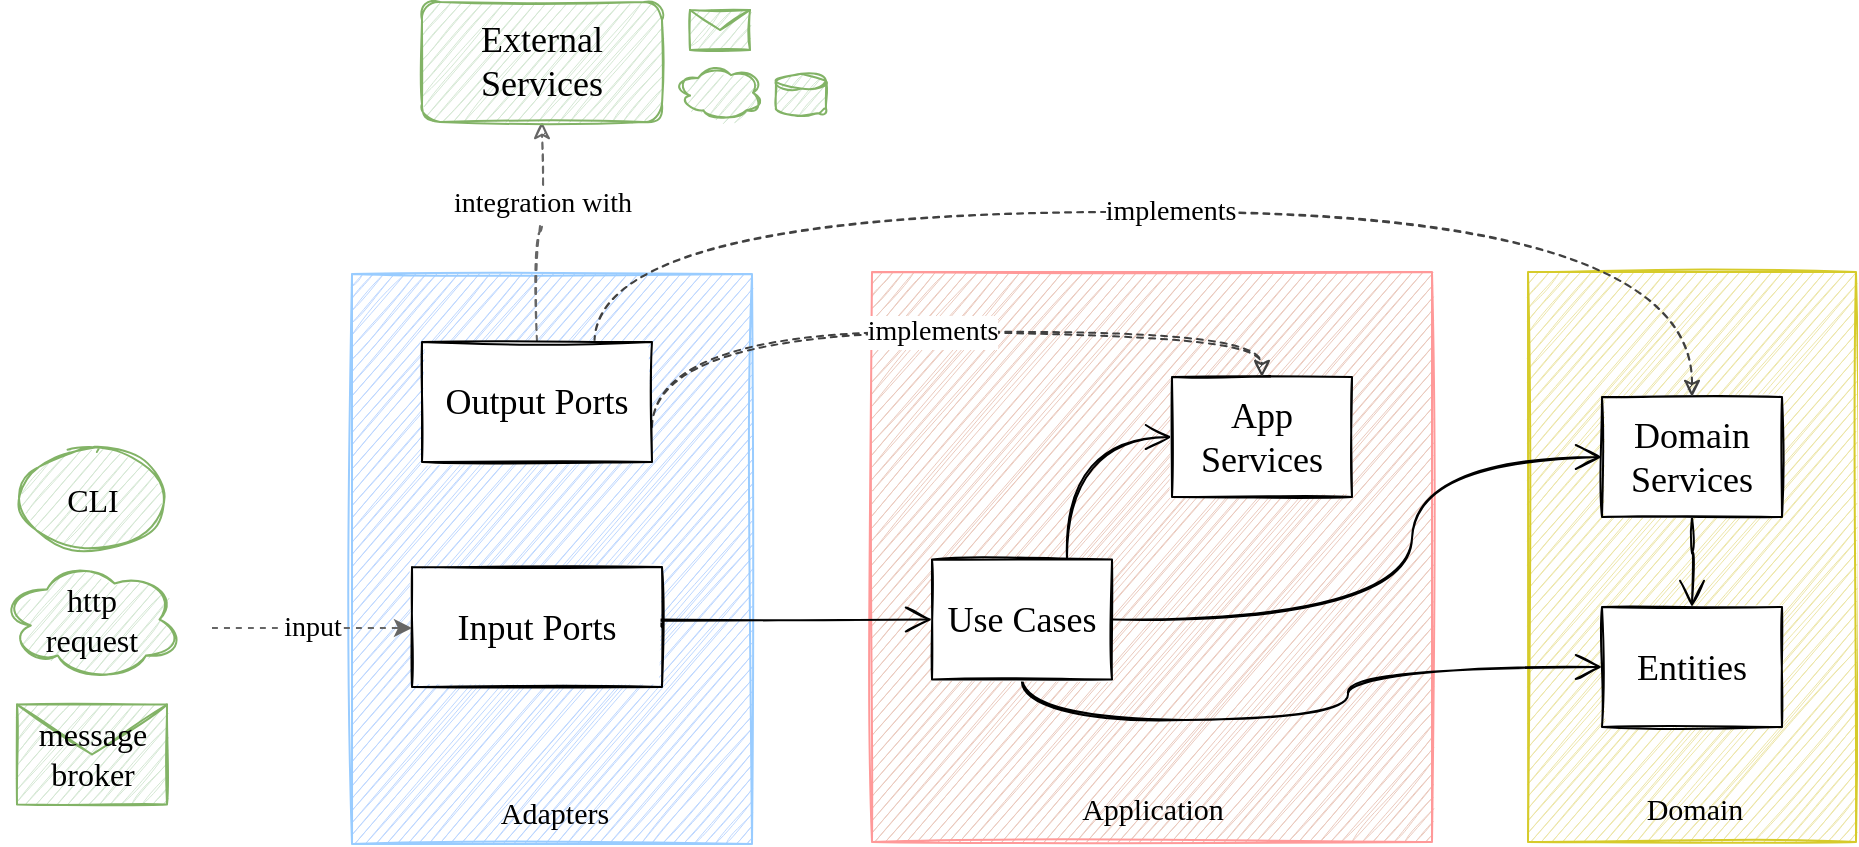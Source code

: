 <mxfile version="14.9.6" type="device" pages="6"><diagram id="zyX98WaOWzc7MqtIjAHN" name="main"><mxGraphModel dx="946" dy="602" grid="1" gridSize="15" guides="1" tooltips="1" connect="1" arrows="1" fold="1" page="1" pageScale="1" pageWidth="827" pageHeight="1169" math="0" shadow="0"><root><mxCell id="-gwUW_GM49AH_r6jx_RQ-0"/><mxCell id="-gwUW_GM49AH_r6jx_RQ-1" parent="-gwUW_GM49AH_r6jx_RQ-0"/><mxCell id="-gwUW_GM49AH_r6jx_RQ-21" value="" style="rounded=0;whiteSpace=wrap;html=1;sketch=1;perimeterSpacing=4;strokeWidth=1;fontFamily=Kalam Light;fontStyle=0;fillStyle=auto;strokeColor=#99CCFF;fillColor=#BDD7FF;" parent="-gwUW_GM49AH_r6jx_RQ-1" vertex="1"><mxGeometry x="220" y="316" width="200" height="285" as="geometry"/></mxCell><mxCell id="-gwUW_GM49AH_r6jx_RQ-22" value="" style="rounded=0;whiteSpace=wrap;html=1;sketch=1;perimeterSpacing=4;strokeWidth=1;fontFamily=Kalam Light;fontStyle=0;fillStyle=auto;fillColor=#EBCABE;strokeColor=#FF9999;" parent="-gwUW_GM49AH_r6jx_RQ-1" vertex="1"><mxGeometry x="480" y="315" width="280" height="285" as="geometry"/></mxCell><mxCell id="-gwUW_GM49AH_r6jx_RQ-23" value="" style="rounded=0;whiteSpace=wrap;html=1;sketch=1;perimeterSpacing=4;strokeWidth=1;fontFamily=Kalam Light;fontStyle=0;strokeColor=#D6CB2B;fillColor=#EDE6A8;" parent="-gwUW_GM49AH_r6jx_RQ-1" vertex="1"><mxGeometry x="808" y="315" width="164" height="285" as="geometry"/></mxCell><mxCell id="-gwUW_GM49AH_r6jx_RQ-4" value="" style="edgeStyle=orthogonalEdgeStyle;curved=1;orthogonalLoop=1;jettySize=auto;html=1;exitX=1;exitY=0.5;exitDx=0;exitDy=0;entryX=0;entryY=0.5;entryDx=0;entryDy=0;fontFamily=Kalam Light;fontSize=15;sketch=1;endArrow=open;endFill=0;startSize=6;endSize=11;fontStyle=0" parent="-gwUW_GM49AH_r6jx_RQ-1" source="-gwUW_GM49AH_r6jx_RQ-2" target="-gwUW_GM49AH_r6jx_RQ-3" edge="1"><mxGeometry relative="1" as="geometry"><Array as="points"><mxPoint x="340" y="487.5"/></Array></mxGeometry></mxCell><mxCell id="-gwUW_GM49AH_r6jx_RQ-19" value="input" style="edgeStyle=orthogonalEdgeStyle;curved=1;orthogonalLoop=1;jettySize=auto;html=1;dashed=1;fontFamily=Kalam Light;fontSize=14;strokeWidth=1;fontStyle=0;fillColor=#f5f5f5;strokeColor=#666666;" parent="-gwUW_GM49AH_r6jx_RQ-1" target="-gwUW_GM49AH_r6jx_RQ-2" edge="1"><mxGeometry relative="1" as="geometry"><mxPoint x="150" y="493" as="sourcePoint"/><Array as="points"><mxPoint x="150" y="493"/></Array></mxGeometry></mxCell><mxCell id="-gwUW_GM49AH_r6jx_RQ-2" value="Input Ports" style="rounded=0;whiteSpace=wrap;html=1;sketch=1;fontFamily=Kalam Light;;fontSize=18;fontStyle=0" parent="-gwUW_GM49AH_r6jx_RQ-1" vertex="1"><mxGeometry x="250" y="462.5" width="125" height="60" as="geometry"/></mxCell><mxCell id="-gwUW_GM49AH_r6jx_RQ-6" value="" style="edgeStyle=orthogonalEdgeStyle;curved=1;orthogonalLoop=1;jettySize=auto;html=1;exitX=0.75;exitY=0;exitDx=0;exitDy=0;entryX=0;entryY=0.5;entryDx=0;entryDy=0;fontFamily=Kalam Light;sketch=1;startSize=6;endSize=11;endFill=0;endArrow=open;fontStyle=0" parent="-gwUW_GM49AH_r6jx_RQ-1" source="-gwUW_GM49AH_r6jx_RQ-3" target="-gwUW_GM49AH_r6jx_RQ-5" edge="1"><mxGeometry relative="1" as="geometry"/></mxCell><mxCell id="-gwUW_GM49AH_r6jx_RQ-8" value="" style="edgeStyle=orthogonalEdgeStyle;curved=1;orthogonalLoop=1;jettySize=auto;html=1;exitX=0.5;exitY=1;exitDx=0;exitDy=0;entryX=0;entryY=0.5;entryDx=0;entryDy=0;fontFamily=Kalam Light;sketch=1;endArrow=open;endFill=0;startSize=6;endSize=11;fontStyle=0" parent="-gwUW_GM49AH_r6jx_RQ-1" source="-gwUW_GM49AH_r6jx_RQ-3" target="-gwUW_GM49AH_r6jx_RQ-7" edge="1"><mxGeometry relative="1" as="geometry"><Array as="points"><mxPoint x="555" y="539"/><mxPoint x="718" y="539"/><mxPoint x="718" y="513"/></Array></mxGeometry></mxCell><mxCell id="-gwUW_GM49AH_r6jx_RQ-15" style="edgeStyle=orthogonalEdgeStyle;curved=1;orthogonalLoop=1;jettySize=auto;html=1;entryX=0;entryY=0.5;entryDx=0;entryDy=0;fontFamily=Kalam Light;sketch=1;endArrow=open;endFill=0;startSize=6;endSize=11;fontStyle=0" parent="-gwUW_GM49AH_r6jx_RQ-1" source="-gwUW_GM49AH_r6jx_RQ-3" target="-gwUW_GM49AH_r6jx_RQ-9" edge="1"><mxGeometry relative="1" as="geometry"><Array as="points"><mxPoint x="750" y="489"/><mxPoint x="750" y="408"/></Array></mxGeometry></mxCell><mxCell id="-gwUW_GM49AH_r6jx_RQ-3" value="Use Cases" style="rounded=0;whiteSpace=wrap;html=1;sketch=1;fontFamily=Kalam Light;;fontSize=18;fontStyle=0" parent="-gwUW_GM49AH_r6jx_RQ-1" vertex="1"><mxGeometry x="510" y="458.75" width="90" height="60" as="geometry"/></mxCell><mxCell id="-gwUW_GM49AH_r6jx_RQ-5" value="App Services" style="rounded=0;whiteSpace=wrap;html=1;sketch=1;fontFamily=Kalam Light;;fontSize=18;fontStyle=0" parent="-gwUW_GM49AH_r6jx_RQ-1" vertex="1"><mxGeometry x="630" y="367.5" width="90" height="60" as="geometry"/></mxCell><mxCell id="-gwUW_GM49AH_r6jx_RQ-7" value="Entities" style="rounded=0;whiteSpace=wrap;html=1;sketch=1;fontFamily=Kalam Light;;fontSize=18;fontStyle=0" parent="-gwUW_GM49AH_r6jx_RQ-1" vertex="1"><mxGeometry x="845" y="482.5" width="90" height="60" as="geometry"/></mxCell><mxCell id="-gwUW_GM49AH_r6jx_RQ-17" style="edgeStyle=orthogonalEdgeStyle;curved=1;orthogonalLoop=1;jettySize=auto;html=1;entryX=0.5;entryY=0;entryDx=0;entryDy=0;fontFamily=Kalam Light;endFill=0;endArrow=open;endSize=11;startSize=6;sketch=1;fontStyle=0" parent="-gwUW_GM49AH_r6jx_RQ-1" source="-gwUW_GM49AH_r6jx_RQ-9" target="-gwUW_GM49AH_r6jx_RQ-7" edge="1"><mxGeometry relative="1" as="geometry"/></mxCell><mxCell id="-gwUW_GM49AH_r6jx_RQ-9" value="Domain Services" style="rounded=0;whiteSpace=wrap;html=1;sketch=1;fontFamily=Kalam Light;;fontSize=18;fontStyle=0" parent="-gwUW_GM49AH_r6jx_RQ-1" vertex="1"><mxGeometry x="845" y="377.5" width="90" height="60" as="geometry"/></mxCell><mxCell id="-gwUW_GM49AH_r6jx_RQ-26" value="integration with" style="edgeStyle=orthogonalEdgeStyle;curved=1;orthogonalLoop=1;jettySize=auto;html=1;entryX=0.5;entryY=1;entryDx=0;entryDy=0;fontFamily=Kalam Light;sketch=1;endArrow=classic;fontStyle=0;dashed=1;fontSize=14;strokeWidth=1;fillColor=#f5f5f5;strokeColor=#666666;" parent="-gwUW_GM49AH_r6jx_RQ-1" source="-gwUW_GM49AH_r6jx_RQ-11" target="-gwUW_GM49AH_r6jx_RQ-25" edge="1"><mxGeometry x="0.273" relative="1" as="geometry"><mxPoint as="offset"/></mxGeometry></mxCell><mxCell id="82owq5uPKeDiftlw7KZW-1" value="implements" style="edgeStyle=orthogonalEdgeStyle;curved=1;orthogonalLoop=1;jettySize=auto;html=1;entryX=0.5;entryY=0;entryDx=0;entryDy=0;fontSize=14;strokeWidth=1;dashed=1;sketch=1;strokeColor=#404040;fontFamily=Kalam Light;fontStyle=0" parent="-gwUW_GM49AH_r6jx_RQ-1" target="-gwUW_GM49AH_r6jx_RQ-5" edge="1"><mxGeometry relative="1" as="geometry"><mxPoint x="370" y="392.5" as="sourcePoint"/><Array as="points"><mxPoint x="370" y="345"/><mxPoint x="675" y="345"/></Array></mxGeometry></mxCell><mxCell id="82owq5uPKeDiftlw7KZW-2" value="implements" style="edgeStyle=orthogonalEdgeStyle;curved=1;orthogonalLoop=1;jettySize=auto;html=1;entryX=0.5;entryY=0;entryDx=0;entryDy=0;fontSize=14;strokeWidth=1;exitX=0.75;exitY=0;exitDx=0;exitDy=0;dashed=1;sketch=1;strokeColor=#404040;fontFamily=Kalam Light;fontStyle=0" parent="-gwUW_GM49AH_r6jx_RQ-1" source="-gwUW_GM49AH_r6jx_RQ-11" target="-gwUW_GM49AH_r6jx_RQ-9" edge="1"><mxGeometry relative="1" as="geometry"><Array as="points"><mxPoint x="341" y="285"/><mxPoint x="890" y="285"/></Array></mxGeometry></mxCell><mxCell id="-gwUW_GM49AH_r6jx_RQ-11" value="Output Ports" style="rounded=0;whiteSpace=wrap;html=1;sketch=1;fontFamily=Kalam Light;;fontSize=18;fontStyle=0" parent="-gwUW_GM49AH_r6jx_RQ-1" vertex="1"><mxGeometry x="255" y="350" width="115" height="60" as="geometry"/></mxCell><mxCell id="-gwUW_GM49AH_r6jx_RQ-25" value="External Services" style="rounded=1;whiteSpace=wrap;html=1;sketch=1;strokeWidth=1;fontFamily=Kalam Light;;fontSize=18;strokeColor=#82b366;fontStyle=0;fillColor=#d5e8d4;" parent="-gwUW_GM49AH_r6jx_RQ-1" vertex="1"><mxGeometry x="255" y="180" width="120" height="60" as="geometry"/></mxCell><mxCell id="Cby2Dx-uX2gb51829tII-0" value="Adapters" style="text;html=1;align=center;verticalAlign=middle;resizable=0;points=[];autosize=1;strokeColor=none;fontSize=15;fontFamily=Kalam Light;rotation=0;fontStyle=0" parent="-gwUW_GM49AH_r6jx_RQ-1" vertex="1"><mxGeometry x="289.5" y="574" width="62" height="22" as="geometry"/></mxCell><mxCell id="Cby2Dx-uX2gb51829tII-2" value="Application" style="text;html=1;align=center;verticalAlign=middle;resizable=0;points=[];autosize=1;strokeColor=none;fontSize=15;fontFamily=Kalam Light;rotation=0;fontStyle=0" parent="-gwUW_GM49AH_r6jx_RQ-1" vertex="1"><mxGeometry x="582" y="571.5" width="76" height="22" as="geometry"/></mxCell><mxCell id="Cby2Dx-uX2gb51829tII-3" value="Domain" style="text;html=1;align=center;verticalAlign=middle;resizable=0;points=[];autosize=1;strokeColor=none;fontSize=15;fontFamily=Kalam Light;rotation=0;fontStyle=0" parent="-gwUW_GM49AH_r6jx_RQ-1" vertex="1"><mxGeometry x="862.5" y="571.5" width="56" height="22" as="geometry"/></mxCell><mxCell id="tb7M054zKXNXNoAx1nxy-0" value="CLI" style="ellipse;whiteSpace=wrap;html=1;rounded=1;fontFamily=Kalam Light;fontSize=16;sketch=1;strokeColor=#82b366;fillColor=#d5e8d4;" parent="-gwUW_GM49AH_r6jx_RQ-1" vertex="1"><mxGeometry x="52.5" y="403.75" width="75" height="50" as="geometry"/></mxCell><mxCell id="IYZaadIUCIJppL-MxGJ2-1" value="http&lt;br&gt;request" style="ellipse;shape=cloud;whiteSpace=wrap;html=1;rounded=1;sketch=1;fontFamily=Kalam Light;fontSize=16;strokeColor=#82b366;fillColor=#d5e8d4;" parent="-gwUW_GM49AH_r6jx_RQ-1" vertex="1"><mxGeometry x="45" y="458.75" width="90" height="60" as="geometry"/></mxCell><mxCell id="IYZaadIUCIJppL-MxGJ2-3" value="message broker" style="shape=message;html=1;whiteSpace=wrap;html=1;outlineConnect=0;rounded=1;sketch=1;fontFamily=Kalam Light;fontSize=16;strokeColor=#82b366;fillColor=#d5e8d4;" parent="-gwUW_GM49AH_r6jx_RQ-1" vertex="1"><mxGeometry x="52.5" y="531.25" width="75" height="50" as="geometry"/></mxCell><mxCell id="R-45-4Aomp57jvWruCLd-5" value="" style="shape=message;html=1;whiteSpace=wrap;html=1;outlineConnect=0;rounded=1;sketch=1;fontFamily=Kalam Light;fontSize=16;strokeColor=#82b366;fillColor=#d5e8d4;" parent="-gwUW_GM49AH_r6jx_RQ-1" vertex="1"><mxGeometry x="389" y="184" width="30" height="20" as="geometry"/></mxCell><mxCell id="R-45-4Aomp57jvWruCLd-7" value="" style="ellipse;shape=cloud;whiteSpace=wrap;html=1;rounded=1;sketch=1;fontFamily=Kalam Light;fontSize=16;strokeColor=#82b366;fillColor=#d5e8d4;" parent="-gwUW_GM49AH_r6jx_RQ-1" vertex="1"><mxGeometry x="382" y="210.67" width="44" height="29.33" as="geometry"/></mxCell><mxCell id="R-45-4Aomp57jvWruCLd-8" value="" style="shape=cylinder3;whiteSpace=wrap;html=1;boundedLbl=1;backgroundOutline=1;size=3.722;rounded=1;sketch=1;fontFamily=Kalam Light;fontSize=16;strokeColor=#82b366;fillColor=#d5e8d4;" parent="-gwUW_GM49AH_r6jx_RQ-1" vertex="1"><mxGeometry x="432" y="215.84" width="25" height="20.99" as="geometry"/></mxCell></root></mxGraphModel></diagram><diagram name="domain" id="fE52dU5n2U-Z1ou4gKz_"><mxGraphModel dx="946" dy="602" grid="0" gridSize="15" guides="1" tooltips="1" connect="1" arrows="1" fold="1" page="1" pageScale="1" pageWidth="827" pageHeight="1169" math="0" shadow="0"><root><mxCell id="ybMmEM5_ZYBFdRIEVVNQ-0"/><mxCell id="ybMmEM5_ZYBFdRIEVVNQ-1" parent="ybMmEM5_ZYBFdRIEVVNQ-0"/><mxCell id="ybMmEM5_ZYBFdRIEVVNQ-2" value="" style="rounded=0;whiteSpace=wrap;html=1;sketch=1;perimeterSpacing=4;strokeWidth=1;fontFamily=Kalam Light;strokeColor=#666666;fontStyle=0;fillStyle=auto;fillColor=#f5f5f5;opacity=30;fontColor=#A8A8A8;" parent="ybMmEM5_ZYBFdRIEVVNQ-1" vertex="1"><mxGeometry x="220" y="316" width="200" height="285" as="geometry"/></mxCell><mxCell id="ybMmEM5_ZYBFdRIEVVNQ-3" value="" style="rounded=0;whiteSpace=wrap;html=1;sketch=1;perimeterSpacing=4;strokeWidth=1;fontFamily=Kalam Light;fontStyle=0;fillStyle=auto;fillColor=#f5f5f5;strokeColor=#666666;opacity=30;fontColor=#A8A8A8;" parent="ybMmEM5_ZYBFdRIEVVNQ-1" vertex="1"><mxGeometry x="480" y="315" width="280" height="285" as="geometry"/></mxCell><mxCell id="ybMmEM5_ZYBFdRIEVVNQ-4" value="" style="rounded=0;whiteSpace=wrap;html=1;sketch=1;perimeterSpacing=4;strokeWidth=2;fontFamily=Kalam Light;fontStyle=0;strokeColor=#D6CB2B;fillColor=#EDE6A8;" parent="ybMmEM5_ZYBFdRIEVVNQ-1" vertex="1"><mxGeometry x="808" y="315" width="164" height="285" as="geometry"/></mxCell><mxCell id="ybMmEM5_ZYBFdRIEVVNQ-5" value="" style="edgeStyle=orthogonalEdgeStyle;curved=1;orthogonalLoop=1;jettySize=auto;html=1;exitX=1;exitY=0.5;exitDx=0;exitDy=0;entryX=0;entryY=0.5;entryDx=0;entryDy=0;fontFamily=Kalam Light;fontSize=15;sketch=1;endArrow=open;endFill=0;startSize=6;endSize=11;fontStyle=0;opacity=30;fillColor=#f5f5f5;strokeColor=#666666;fontColor=#A8A8A8;" parent="ybMmEM5_ZYBFdRIEVVNQ-1" source="ybMmEM5_ZYBFdRIEVVNQ-7" target="ybMmEM5_ZYBFdRIEVVNQ-11" edge="1"><mxGeometry relative="1" as="geometry"><Array as="points"><mxPoint x="340" y="487.5"/></Array></mxGeometry></mxCell><mxCell id="ybMmEM5_ZYBFdRIEVVNQ-6" value="input" style="edgeStyle=orthogonalEdgeStyle;curved=1;orthogonalLoop=1;jettySize=auto;html=1;dashed=1;fontFamily=Kalam Light;fontSize=14;strokeWidth=1;fontStyle=0;fillColor=#f5f5f5;strokeColor=#666666;opacity=30;fontColor=#A8A8A8;" parent="ybMmEM5_ZYBFdRIEVVNQ-1" target="ybMmEM5_ZYBFdRIEVVNQ-7" edge="1"><mxGeometry relative="1" as="geometry"><mxPoint x="150" y="493" as="sourcePoint"/><Array as="points"><mxPoint x="150" y="493"/></Array></mxGeometry></mxCell><mxCell id="ybMmEM5_ZYBFdRIEVVNQ-7" value="Input Ports" style="rounded=0;whiteSpace=wrap;html=1;sketch=1;fontFamily=Kalam Light;;fontSize=18;fontStyle=0;opacity=30;fillColor=#f5f5f5;strokeColor=#666666;fontColor=#A8A8A8;" parent="ybMmEM5_ZYBFdRIEVVNQ-1" vertex="1"><mxGeometry x="250" y="462.5" width="125" height="60" as="geometry"/></mxCell><mxCell id="ybMmEM5_ZYBFdRIEVVNQ-8" value="" style="edgeStyle=orthogonalEdgeStyle;curved=1;orthogonalLoop=1;jettySize=auto;html=1;exitX=0.75;exitY=0;exitDx=0;exitDy=0;entryX=0;entryY=0.5;entryDx=0;entryDy=0;fontFamily=Kalam Light;sketch=1;startSize=6;endSize=11;endFill=0;endArrow=open;fontStyle=0;opacity=30;fillColor=#f5f5f5;strokeColor=#666666;fontColor=#A8A8A8;" parent="ybMmEM5_ZYBFdRIEVVNQ-1" source="ybMmEM5_ZYBFdRIEVVNQ-11" target="ybMmEM5_ZYBFdRIEVVNQ-12" edge="1"><mxGeometry relative="1" as="geometry"/></mxCell><mxCell id="ybMmEM5_ZYBFdRIEVVNQ-9" value="" style="edgeStyle=orthogonalEdgeStyle;curved=1;orthogonalLoop=1;jettySize=auto;html=1;exitX=0.5;exitY=1;exitDx=0;exitDy=0;entryX=0;entryY=0.5;entryDx=0;entryDy=0;fontFamily=Kalam Light;sketch=1;endArrow=open;endFill=0;startSize=6;endSize=11;fontStyle=0;opacity=30;fillColor=#f5f5f5;strokeColor=#666666;" parent="ybMmEM5_ZYBFdRIEVVNQ-1" source="ybMmEM5_ZYBFdRIEVVNQ-11" target="ybMmEM5_ZYBFdRIEVVNQ-13" edge="1"><mxGeometry relative="1" as="geometry"><Array as="points"><mxPoint x="555" y="539"/><mxPoint x="718" y="539"/><mxPoint x="718" y="513"/></Array></mxGeometry></mxCell><mxCell id="ybMmEM5_ZYBFdRIEVVNQ-10" style="edgeStyle=orthogonalEdgeStyle;curved=1;orthogonalLoop=1;jettySize=auto;html=1;entryX=0;entryY=0.5;entryDx=0;entryDy=0;fontFamily=Kalam Light;sketch=1;endArrow=open;endFill=0;startSize=6;endSize=11;fontStyle=0;opacity=30;fillColor=#f5f5f5;strokeColor=#666666;" parent="ybMmEM5_ZYBFdRIEVVNQ-1" source="ybMmEM5_ZYBFdRIEVVNQ-11" target="ybMmEM5_ZYBFdRIEVVNQ-15" edge="1"><mxGeometry relative="1" as="geometry"><Array as="points"><mxPoint x="750" y="489"/><mxPoint x="750" y="408"/></Array></mxGeometry></mxCell><mxCell id="ybMmEM5_ZYBFdRIEVVNQ-11" value="Use Cases" style="rounded=0;whiteSpace=wrap;html=1;sketch=1;fontFamily=Kalam Light;;fontSize=18;fontStyle=0;opacity=30;fillColor=#f5f5f5;strokeColor=#666666;fontColor=#A8A8A8;" parent="ybMmEM5_ZYBFdRIEVVNQ-1" vertex="1"><mxGeometry x="510" y="458.75" width="90" height="60" as="geometry"/></mxCell><mxCell id="ybMmEM5_ZYBFdRIEVVNQ-12" value="App Services" style="rounded=0;whiteSpace=wrap;html=1;sketch=1;fontFamily=Kalam Light;;fontSize=18;fontStyle=0;opacity=30;fillColor=#f5f5f5;strokeColor=#666666;fontColor=#A8A8A8;" parent="ybMmEM5_ZYBFdRIEVVNQ-1" vertex="1"><mxGeometry x="630" y="367.5" width="90" height="60" as="geometry"/></mxCell><mxCell id="ybMmEM5_ZYBFdRIEVVNQ-13" value="Entities" style="rounded=0;whiteSpace=wrap;html=1;sketch=1;fontFamily=Kalam;;fontSize=18;fontStyle=0" parent="ybMmEM5_ZYBFdRIEVVNQ-1" vertex="1"><mxGeometry x="845" y="482.5" width="90" height="60" as="geometry"/></mxCell><mxCell id="ybMmEM5_ZYBFdRIEVVNQ-14" style="edgeStyle=orthogonalEdgeStyle;curved=1;orthogonalLoop=1;jettySize=auto;html=1;entryX=0.5;entryY=0;entryDx=0;entryDy=0;fontFamily=Kalam Light;endFill=0;endArrow=open;endSize=11;startSize=6;sketch=1;fontStyle=0" parent="ybMmEM5_ZYBFdRIEVVNQ-1" source="ybMmEM5_ZYBFdRIEVVNQ-15" target="ybMmEM5_ZYBFdRIEVVNQ-13" edge="1"><mxGeometry relative="1" as="geometry"/></mxCell><mxCell id="ybMmEM5_ZYBFdRIEVVNQ-15" value="Domain Services" style="rounded=0;whiteSpace=wrap;html=1;sketch=1;fontFamily=Kalam;;fontSize=18;fontStyle=0" parent="ybMmEM5_ZYBFdRIEVVNQ-1" vertex="1"><mxGeometry x="845" y="377.5" width="90" height="60" as="geometry"/></mxCell><mxCell id="ybMmEM5_ZYBFdRIEVVNQ-16" value="integration with" style="edgeStyle=orthogonalEdgeStyle;curved=1;orthogonalLoop=1;jettySize=auto;html=1;entryX=0.5;entryY=1;entryDx=0;entryDy=0;fontFamily=Kalam Light;sketch=1;endArrow=classic;fontStyle=0;dashed=1;fontSize=14;strokeWidth=1;fillColor=#f5f5f5;strokeColor=#666666;opacity=30;fontColor=#A8A8A8;" parent="ybMmEM5_ZYBFdRIEVVNQ-1" source="ybMmEM5_ZYBFdRIEVVNQ-19" target="ybMmEM5_ZYBFdRIEVVNQ-20" edge="1"><mxGeometry x="0.273" relative="1" as="geometry"><mxPoint as="offset"/></mxGeometry></mxCell><mxCell id="ybMmEM5_ZYBFdRIEVVNQ-17" value="implements" style="edgeStyle=orthogonalEdgeStyle;curved=1;orthogonalLoop=1;jettySize=auto;html=1;entryX=0.5;entryY=0;entryDx=0;entryDy=0;fontSize=14;strokeWidth=1;dashed=1;sketch=1;strokeColor=#666666;fontFamily=Kalam Light;fontStyle=0;opacity=30;fillColor=#f5f5f5;fontColor=#A8A8A8;" parent="ybMmEM5_ZYBFdRIEVVNQ-1" target="ybMmEM5_ZYBFdRIEVVNQ-12" edge="1"><mxGeometry relative="1" as="geometry"><mxPoint x="370" y="392.5" as="sourcePoint"/><Array as="points"><mxPoint x="370" y="345"/><mxPoint x="675" y="345"/></Array></mxGeometry></mxCell><mxCell id="ybMmEM5_ZYBFdRIEVVNQ-18" value="implements" style="edgeStyle=orthogonalEdgeStyle;curved=1;orthogonalLoop=1;jettySize=auto;html=1;entryX=0.5;entryY=0;entryDx=0;entryDy=0;fontSize=14;strokeWidth=1;exitX=0.75;exitY=0;exitDx=0;exitDy=0;dashed=1;sketch=1;strokeColor=#666666;fontFamily=Kalam Light;fontStyle=0;opacity=30;fillColor=#f5f5f5;fontColor=#9E9E9E;" parent="ybMmEM5_ZYBFdRIEVVNQ-1" source="ybMmEM5_ZYBFdRIEVVNQ-19" target="ybMmEM5_ZYBFdRIEVVNQ-15" edge="1"><mxGeometry relative="1" as="geometry"><Array as="points"><mxPoint x="341" y="285"/><mxPoint x="890" y="285"/></Array></mxGeometry></mxCell><mxCell id="ybMmEM5_ZYBFdRIEVVNQ-19" value="Output Ports" style="rounded=0;whiteSpace=wrap;html=1;sketch=1;fontFamily=Kalam Light;;fontSize=18;fontStyle=0;opacity=30;fillColor=#f5f5f5;strokeColor=#666666;fontColor=#A8A8A8;" parent="ybMmEM5_ZYBFdRIEVVNQ-1" vertex="1"><mxGeometry x="255" y="350" width="115" height="60" as="geometry"/></mxCell><mxCell id="ybMmEM5_ZYBFdRIEVVNQ-20" value="External Services" style="rounded=1;whiteSpace=wrap;html=1;sketch=1;strokeWidth=1;fontFamily=Kalam Light;;fontSize=18;strokeColor=#666666;fontStyle=0;fillColor=#f5f5f5;opacity=30;fontColor=#A8A8A8;" parent="ybMmEM5_ZYBFdRIEVVNQ-1" vertex="1"><mxGeometry x="255" y="180" width="120" height="60" as="geometry"/></mxCell><mxCell id="ybMmEM5_ZYBFdRIEVVNQ-21" value="Adapters" style="text;html=1;align=center;verticalAlign=middle;resizable=0;points=[];autosize=1;strokeColor=#666666;fontSize=15;fontFamily=Kalam Light;rotation=0;fontStyle=0;opacity=30;fillColor=#f5f5f5;fontColor=#A8A8A8;" parent="ybMmEM5_ZYBFdRIEVVNQ-1" vertex="1"><mxGeometry x="289.5" y="574" width="62" height="22" as="geometry"/></mxCell><mxCell id="ybMmEM5_ZYBFdRIEVVNQ-22" value="Application" style="text;html=1;align=center;verticalAlign=middle;resizable=0;points=[];autosize=1;strokeColor=#666666;fontSize=15;fontFamily=Kalam Light;rotation=0;fontStyle=0;opacity=30;fillColor=#f5f5f5;fontColor=#A8A8A8;" parent="ybMmEM5_ZYBFdRIEVVNQ-1" vertex="1"><mxGeometry x="582" y="571.5" width="76" height="22" as="geometry"/></mxCell><mxCell id="ybMmEM5_ZYBFdRIEVVNQ-23" value="Domain" style="text;html=1;align=center;verticalAlign=middle;resizable=0;points=[];autosize=1;strokeColor=none;fontSize=15;fontFamily=Kalam;rotation=0;fontStyle=1" parent="ybMmEM5_ZYBFdRIEVVNQ-1" vertex="1"><mxGeometry x="861.5" y="571.5" width="59" height="22" as="geometry"/></mxCell><mxCell id="ybMmEM5_ZYBFdRIEVVNQ-24" value="CLI" style="ellipse;whiteSpace=wrap;html=1;rounded=1;fontFamily=Kalam Light;fontSize=16;sketch=1;strokeColor=#666666;fillColor=#f5f5f5;opacity=30;fontColor=#A8A8A8;" parent="ybMmEM5_ZYBFdRIEVVNQ-1" vertex="1"><mxGeometry x="52.5" y="403.75" width="75" height="50" as="geometry"/></mxCell><mxCell id="ybMmEM5_ZYBFdRIEVVNQ-25" value="http&lt;br&gt;request" style="ellipse;shape=cloud;whiteSpace=wrap;html=1;rounded=1;sketch=1;fontFamily=Kalam Light;fontSize=16;strokeColor=#666666;fillColor=#f5f5f5;opacity=30;fontColor=#A8A8A8;" parent="ybMmEM5_ZYBFdRIEVVNQ-1" vertex="1"><mxGeometry x="45" y="458.75" width="90" height="60" as="geometry"/></mxCell><mxCell id="ybMmEM5_ZYBFdRIEVVNQ-26" value="message broker" style="shape=message;html=1;whiteSpace=wrap;html=1;outlineConnect=0;rounded=1;sketch=1;fontFamily=Kalam Light;fontSize=16;strokeColor=#666666;fillColor=#f5f5f5;opacity=30;fontColor=#A8A8A8;" parent="ybMmEM5_ZYBFdRIEVVNQ-1" vertex="1"><mxGeometry x="52.5" y="531.25" width="75" height="50" as="geometry"/></mxCell><mxCell id="ybMmEM5_ZYBFdRIEVVNQ-27" value="" style="shape=message;html=1;whiteSpace=wrap;html=1;outlineConnect=0;rounded=1;sketch=1;fontFamily=Kalam Light;fontSize=16;strokeColor=#666666;fillColor=#f5f5f5;opacity=30;fontColor=#A8A8A8;" parent="ybMmEM5_ZYBFdRIEVVNQ-1" vertex="1"><mxGeometry x="389" y="184" width="30" height="20" as="geometry"/></mxCell><mxCell id="ybMmEM5_ZYBFdRIEVVNQ-28" value="" style="ellipse;shape=cloud;whiteSpace=wrap;html=1;rounded=1;sketch=1;fontFamily=Kalam Light;fontSize=16;strokeColor=#666666;fillColor=#f5f5f5;opacity=30;fontColor=#A8A8A8;" parent="ybMmEM5_ZYBFdRIEVVNQ-1" vertex="1"><mxGeometry x="382" y="210.67" width="44" height="29.33" as="geometry"/></mxCell><mxCell id="ybMmEM5_ZYBFdRIEVVNQ-29" value="" style="shape=cylinder3;whiteSpace=wrap;html=1;boundedLbl=1;backgroundOutline=1;size=3.722;rounded=1;sketch=1;fontFamily=Kalam Light;fontSize=16;strokeColor=#666666;fillColor=#f5f5f5;opacity=30;fontColor=#A8A8A8;" parent="ybMmEM5_ZYBFdRIEVVNQ-1" vertex="1"><mxGeometry x="432" y="215.84" width="25" height="20.99" as="geometry"/></mxCell></root></mxGraphModel></diagram><diagram name="application" id="qaN-8SurX2l4KxUmlaYb"><mxGraphModel dx="946" dy="602" grid="0" gridSize="15" guides="1" tooltips="1" connect="1" arrows="1" fold="1" page="1" pageScale="1" pageWidth="827" pageHeight="1169" math="0" shadow="0"><root><mxCell id="KNsAb3TyvvabVeQWra0h-0"/><mxCell id="KNsAb3TyvvabVeQWra0h-1" parent="KNsAb3TyvvabVeQWra0h-0"/><mxCell id="KNsAb3TyvvabVeQWra0h-2" value="" style="rounded=0;whiteSpace=wrap;html=1;sketch=1;perimeterSpacing=4;strokeWidth=1;fontFamily=Kalam Light;strokeColor=#6c8ebf;fontStyle=0;fillStyle=auto;fillColor=#CBD8EB;fontColor=#999999;opacity=10;" parent="KNsAb3TyvvabVeQWra0h-1" vertex="1"><mxGeometry x="220" y="316" width="200" height="285" as="geometry"/></mxCell><mxCell id="KNsAb3TyvvabVeQWra0h-3" value="" style="rounded=0;whiteSpace=wrap;html=1;sketch=1;perimeterSpacing=4;strokeWidth=2;fontFamily=Kalam;fontStyle=0;fillStyle=auto;fillColor=#EBCABE;strokeColor=#CC625E;" parent="KNsAb3TyvvabVeQWra0h-1" vertex="1"><mxGeometry x="480" y="315" width="280" height="285" as="geometry"/></mxCell><mxCell id="KNsAb3TyvvabVeQWra0h-4" value="" style="rounded=0;whiteSpace=wrap;html=1;sketch=1;perimeterSpacing=4;strokeWidth=1;fontFamily=Kalam Light;fontStyle=0;strokeColor=#D6CB2B;fillColor=#EDE6A8;" parent="KNsAb3TyvvabVeQWra0h-1" vertex="1"><mxGeometry x="808" y="315" width="164" height="285" as="geometry"/></mxCell><mxCell id="KNsAb3TyvvabVeQWra0h-5" value="" style="edgeStyle=orthogonalEdgeStyle;curved=1;orthogonalLoop=1;jettySize=auto;html=1;exitX=1;exitY=0.5;exitDx=0;exitDy=0;entryX=0;entryY=0.5;entryDx=0;entryDy=0;fontFamily=Kalam Light;fontSize=15;sketch=1;endArrow=open;endFill=0;startSize=6;endSize=11;fontStyle=0;fontColor=#999999;opacity=10;" parent="KNsAb3TyvvabVeQWra0h-1" source="KNsAb3TyvvabVeQWra0h-7" target="KNsAb3TyvvabVeQWra0h-11" edge="1"><mxGeometry relative="1" as="geometry"><Array as="points"><mxPoint x="340" y="487.5"/></Array></mxGeometry></mxCell><mxCell id="KNsAb3TyvvabVeQWra0h-6" value="input" style="edgeStyle=orthogonalEdgeStyle;curved=1;orthogonalLoop=1;jettySize=auto;html=1;dashed=1;fontFamily=Kalam Light;fontSize=14;strokeWidth=1;fontStyle=0;fillColor=#f5f5f5;strokeColor=#666666;fontColor=#999999;opacity=10;" parent="KNsAb3TyvvabVeQWra0h-1" target="KNsAb3TyvvabVeQWra0h-7" edge="1"><mxGeometry relative="1" as="geometry"><mxPoint x="150" y="493" as="sourcePoint"/><Array as="points"><mxPoint x="150" y="493"/></Array></mxGeometry></mxCell><mxCell id="KNsAb3TyvvabVeQWra0h-7" value="Input Ports" style="rounded=0;whiteSpace=wrap;html=1;sketch=1;fontFamily=Kalam Light;;fontSize=18;fontStyle=0;fontColor=#999999;opacity=10;" parent="KNsAb3TyvvabVeQWra0h-1" vertex="1"><mxGeometry x="250" y="462.5" width="125" height="60" as="geometry"/></mxCell><mxCell id="KNsAb3TyvvabVeQWra0h-8" value="" style="edgeStyle=orthogonalEdgeStyle;curved=1;orthogonalLoop=1;jettySize=auto;html=1;exitX=0.75;exitY=0;exitDx=0;exitDy=0;entryX=0;entryY=0.5;entryDx=0;entryDy=0;fontFamily=Kalam;sketch=1;startSize=6;endSize=11;endFill=0;endArrow=open;fontStyle=0" parent="KNsAb3TyvvabVeQWra0h-1" source="KNsAb3TyvvabVeQWra0h-11" target="KNsAb3TyvvabVeQWra0h-12" edge="1"><mxGeometry relative="1" as="geometry"/></mxCell><mxCell id="KNsAb3TyvvabVeQWra0h-9" value="" style="edgeStyle=orthogonalEdgeStyle;curved=1;orthogonalLoop=1;jettySize=auto;html=1;exitX=0.5;exitY=1;exitDx=0;exitDy=0;entryX=0;entryY=0.5;entryDx=0;entryDy=0;fontFamily=Kalam Light;sketch=1;endArrow=open;endFill=0;startSize=6;endSize=11;fontStyle=0" parent="KNsAb3TyvvabVeQWra0h-1" source="KNsAb3TyvvabVeQWra0h-11" target="KNsAb3TyvvabVeQWra0h-13" edge="1"><mxGeometry relative="1" as="geometry"><Array as="points"><mxPoint x="555" y="539"/><mxPoint x="718" y="539"/><mxPoint x="718" y="513"/></Array></mxGeometry></mxCell><mxCell id="KNsAb3TyvvabVeQWra0h-10" style="edgeStyle=orthogonalEdgeStyle;curved=1;orthogonalLoop=1;jettySize=auto;html=1;entryX=0;entryY=0.5;entryDx=0;entryDy=0;fontFamily=Kalam Light;sketch=1;endArrow=open;endFill=0;startSize=6;endSize=11;fontStyle=0" parent="KNsAb3TyvvabVeQWra0h-1" source="KNsAb3TyvvabVeQWra0h-11" target="KNsAb3TyvvabVeQWra0h-15" edge="1"><mxGeometry relative="1" as="geometry"><Array as="points"><mxPoint x="750" y="489"/><mxPoint x="750" y="408"/></Array></mxGeometry></mxCell><mxCell id="KNsAb3TyvvabVeQWra0h-11" value="Use Cases" style="rounded=0;whiteSpace=wrap;html=1;sketch=1;fontFamily=Kalam;;fontSize=18;fontStyle=0;strokeWidth=2;" parent="KNsAb3TyvvabVeQWra0h-1" vertex="1"><mxGeometry x="510" y="458.75" width="90" height="60" as="geometry"/></mxCell><mxCell id="KNsAb3TyvvabVeQWra0h-12" value="App Services" style="rounded=0;whiteSpace=wrap;html=1;sketch=1;fontFamily=Kalam;;fontSize=18;fontStyle=0;strokeWidth=2;" parent="KNsAb3TyvvabVeQWra0h-1" vertex="1"><mxGeometry x="630" y="367.5" width="90" height="60" as="geometry"/></mxCell><mxCell id="KNsAb3TyvvabVeQWra0h-13" value="Entities" style="rounded=0;whiteSpace=wrap;html=1;sketch=1;fontFamily=Kalam Light;;fontSize=18;fontStyle=0" parent="KNsAb3TyvvabVeQWra0h-1" vertex="1"><mxGeometry x="845" y="482.5" width="90" height="60" as="geometry"/></mxCell><mxCell id="KNsAb3TyvvabVeQWra0h-14" style="edgeStyle=orthogonalEdgeStyle;curved=1;orthogonalLoop=1;jettySize=auto;html=1;entryX=0.5;entryY=0;entryDx=0;entryDy=0;fontFamily=Kalam Light;endFill=0;endArrow=open;endSize=11;startSize=6;sketch=1;fontStyle=0" parent="KNsAb3TyvvabVeQWra0h-1" source="KNsAb3TyvvabVeQWra0h-15" target="KNsAb3TyvvabVeQWra0h-13" edge="1"><mxGeometry relative="1" as="geometry"/></mxCell><mxCell id="KNsAb3TyvvabVeQWra0h-15" value="Domain Services" style="rounded=0;whiteSpace=wrap;html=1;sketch=1;fontFamily=Kalam Light;;fontSize=18;fontStyle=0" parent="KNsAb3TyvvabVeQWra0h-1" vertex="1"><mxGeometry x="845" y="377.5" width="90" height="60" as="geometry"/></mxCell><mxCell id="KNsAb3TyvvabVeQWra0h-16" value="integration with" style="edgeStyle=orthogonalEdgeStyle;curved=1;orthogonalLoop=1;jettySize=auto;html=1;entryX=0.5;entryY=1;entryDx=0;entryDy=0;fontFamily=Kalam Light;sketch=1;endArrow=classic;fontStyle=0;dashed=1;fontSize=14;strokeWidth=1;fillColor=#f5f5f5;strokeColor=#666666;fontColor=#999999;opacity=10;" parent="KNsAb3TyvvabVeQWra0h-1" source="KNsAb3TyvvabVeQWra0h-19" target="KNsAb3TyvvabVeQWra0h-20" edge="1"><mxGeometry x="0.273" relative="1" as="geometry"><mxPoint as="offset"/></mxGeometry></mxCell><mxCell id="KNsAb3TyvvabVeQWra0h-17" value="implements" style="edgeStyle=orthogonalEdgeStyle;curved=1;orthogonalLoop=1;jettySize=auto;html=1;entryX=0.5;entryY=0;entryDx=0;entryDy=0;fontSize=14;strokeWidth=1;dashed=1;sketch=1;strokeColor=#404040;fontFamily=Kalam Light;fontStyle=0;fontColor=#999999;opacity=10;" parent="KNsAb3TyvvabVeQWra0h-1" target="KNsAb3TyvvabVeQWra0h-12" edge="1"><mxGeometry relative="1" as="geometry"><mxPoint x="370" y="392.5" as="sourcePoint"/><Array as="points"><mxPoint x="370" y="345"/><mxPoint x="675" y="345"/></Array></mxGeometry></mxCell><mxCell id="KNsAb3TyvvabVeQWra0h-18" value="implements" style="edgeStyle=orthogonalEdgeStyle;curved=1;orthogonalLoop=1;jettySize=auto;html=1;entryX=0.5;entryY=0;entryDx=0;entryDy=0;fontSize=14;strokeWidth=1;exitX=0.75;exitY=0;exitDx=0;exitDy=0;dashed=1;sketch=1;strokeColor=#404040;fontFamily=Kalam Light;fontStyle=0;fontColor=#999999;opacity=10;" parent="KNsAb3TyvvabVeQWra0h-1" source="KNsAb3TyvvabVeQWra0h-19" target="KNsAb3TyvvabVeQWra0h-15" edge="1"><mxGeometry relative="1" as="geometry"><Array as="points"><mxPoint x="341" y="285"/><mxPoint x="890" y="285"/></Array></mxGeometry></mxCell><mxCell id="KNsAb3TyvvabVeQWra0h-19" value="Output Ports" style="rounded=0;whiteSpace=wrap;html=1;sketch=1;fontFamily=Kalam Light;;fontSize=18;fontStyle=0;fontColor=#999999;opacity=10;" parent="KNsAb3TyvvabVeQWra0h-1" vertex="1"><mxGeometry x="255" y="350" width="115" height="60" as="geometry"/></mxCell><mxCell id="KNsAb3TyvvabVeQWra0h-20" value="External Services" style="rounded=1;whiteSpace=wrap;html=1;sketch=1;strokeWidth=1;fontFamily=Kalam Light;;fontSize=18;strokeColor=#82b366;fontStyle=0;fillColor=#d5e8d4;fontColor=#999999;opacity=10;" parent="KNsAb3TyvvabVeQWra0h-1" vertex="1"><mxGeometry x="255" y="180" width="120" height="60" as="geometry"/></mxCell><mxCell id="KNsAb3TyvvabVeQWra0h-21" value="Adapters" style="text;html=1;align=center;verticalAlign=middle;resizable=0;points=[];autosize=1;strokeColor=none;fontSize=15;fontFamily=Kalam Light;rotation=0;fontStyle=0;fontColor=#999999;opacity=10;" parent="KNsAb3TyvvabVeQWra0h-1" vertex="1"><mxGeometry x="289.5" y="574" width="62" height="22" as="geometry"/></mxCell><mxCell id="KNsAb3TyvvabVeQWra0h-22" value="Application" style="text;html=1;align=center;verticalAlign=middle;resizable=0;points=[];autosize=1;strokeColor=none;fontSize=15;fontFamily=Kalam;rotation=0;fontStyle=1" parent="KNsAb3TyvvabVeQWra0h-1" vertex="1"><mxGeometry x="579" y="571.5" width="84" height="22" as="geometry"/></mxCell><mxCell id="KNsAb3TyvvabVeQWra0h-23" value="Domain" style="text;html=1;align=center;verticalAlign=middle;resizable=0;points=[];autosize=1;strokeColor=none;fontSize=15;fontFamily=Kalam Light;rotation=0;fontStyle=0" parent="KNsAb3TyvvabVeQWra0h-1" vertex="1"><mxGeometry x="862.5" y="571.5" width="56" height="22" as="geometry"/></mxCell><mxCell id="KNsAb3TyvvabVeQWra0h-24" value="CLI" style="ellipse;whiteSpace=wrap;html=1;rounded=1;fontFamily=Kalam Light;fontSize=16;sketch=1;strokeColor=#82b366;fillColor=#d5e8d4;fontColor=#999999;opacity=10;" parent="KNsAb3TyvvabVeQWra0h-1" vertex="1"><mxGeometry x="52.5" y="403.75" width="75" height="50" as="geometry"/></mxCell><mxCell id="KNsAb3TyvvabVeQWra0h-25" value="http&lt;br&gt;request" style="ellipse;shape=cloud;whiteSpace=wrap;html=1;rounded=1;sketch=1;fontFamily=Kalam Light;fontSize=16;strokeColor=#82b366;fillColor=#d5e8d4;fontColor=#999999;opacity=10;" parent="KNsAb3TyvvabVeQWra0h-1" vertex="1"><mxGeometry x="45" y="458.75" width="90" height="60" as="geometry"/></mxCell><mxCell id="KNsAb3TyvvabVeQWra0h-26" value="message broker" style="shape=message;html=1;whiteSpace=wrap;html=1;outlineConnect=0;rounded=1;sketch=1;fontFamily=Kalam Light;fontSize=16;strokeColor=#82b366;fillColor=#d5e8d4;fontColor=#999999;opacity=10;" parent="KNsAb3TyvvabVeQWra0h-1" vertex="1"><mxGeometry x="52.5" y="531.25" width="75" height="50" as="geometry"/></mxCell><mxCell id="KNsAb3TyvvabVeQWra0h-27" value="" style="shape=message;html=1;whiteSpace=wrap;html=1;outlineConnect=0;rounded=1;sketch=1;fontFamily=Kalam Light;fontSize=16;strokeColor=#82b366;fillColor=#d5e8d4;fontColor=#999999;opacity=10;" parent="KNsAb3TyvvabVeQWra0h-1" vertex="1"><mxGeometry x="389" y="184" width="30" height="20" as="geometry"/></mxCell><mxCell id="KNsAb3TyvvabVeQWra0h-28" value="" style="ellipse;shape=cloud;whiteSpace=wrap;html=1;rounded=1;sketch=1;fontFamily=Kalam Light;fontSize=16;strokeColor=#82b366;fillColor=#d5e8d4;fontColor=#999999;opacity=10;" parent="KNsAb3TyvvabVeQWra0h-1" vertex="1"><mxGeometry x="382" y="210.67" width="44" height="29.33" as="geometry"/></mxCell><mxCell id="KNsAb3TyvvabVeQWra0h-29" value="" style="shape=cylinder3;whiteSpace=wrap;html=1;boundedLbl=1;backgroundOutline=1;size=3.722;rounded=1;sketch=1;fontFamily=Kalam Light;fontSize=16;strokeColor=#82b366;fillColor=#d5e8d4;fontColor=#999999;opacity=10;" parent="KNsAb3TyvvabVeQWra0h-1" vertex="1"><mxGeometry x="432" y="215.84" width="25" height="20.99" as="geometry"/></mxCell></root></mxGraphModel></diagram><diagram name="infrastructure" id="kJoq2BQqTn9_-pglO22B"><mxGraphModel dx="946" dy="602" grid="0" gridSize="15" guides="1" tooltips="1" connect="1" arrows="1" fold="1" page="1" pageScale="1" pageWidth="827" pageHeight="1169" math="0" shadow="0"><root><mxCell id="V8o69btx0Ayqz95HjuPm-0"/><mxCell id="V8o69btx0Ayqz95HjuPm-1" parent="V8o69btx0Ayqz95HjuPm-0"/><mxCell id="V8o69btx0Ayqz95HjuPm-2" value="" style="rounded=0;whiteSpace=wrap;html=1;sketch=1;perimeterSpacing=11;strokeWidth=2;fontFamily=Kalam;fontStyle=0;fillStyle=auto;shadow=0;strokeColor=#99CCFF;fillColor=#C7DFFF;" parent="V8o69btx0Ayqz95HjuPm-1" vertex="1"><mxGeometry x="220" y="316" width="200" height="285" as="geometry"/></mxCell><mxCell id="V8o69btx0Ayqz95HjuPm-3" value="" style="rounded=0;whiteSpace=wrap;html=1;sketch=1;perimeterSpacing=4;strokeWidth=1;fontFamily=Kalam Light;fontStyle=0;fillStyle=auto;fillColor=#EBCABE;strokeColor=#CC625E;" parent="V8o69btx0Ayqz95HjuPm-1" vertex="1"><mxGeometry x="480" y="315" width="280" height="285" as="geometry"/></mxCell><mxCell id="V8o69btx0Ayqz95HjuPm-4" value="" style="rounded=0;whiteSpace=wrap;html=1;sketch=1;perimeterSpacing=4;strokeWidth=1;fontFamily=Kalam Light;fontStyle=0;strokeColor=#D6CB2B;fillColor=#EDE6A8;" parent="V8o69btx0Ayqz95HjuPm-1" vertex="1"><mxGeometry x="808" y="315" width="164" height="285" as="geometry"/></mxCell><mxCell id="V8o69btx0Ayqz95HjuPm-5" value="" style="edgeStyle=orthogonalEdgeStyle;curved=1;orthogonalLoop=1;jettySize=auto;html=1;exitX=1;exitY=0.5;exitDx=0;exitDy=0;entryX=0;entryY=0.5;entryDx=0;entryDy=0;fontFamily=Kalam;fontSize=15;sketch=1;endArrow=open;endFill=0;startSize=6;endSize=11;fontStyle=0" parent="V8o69btx0Ayqz95HjuPm-1" source="V8o69btx0Ayqz95HjuPm-7" target="V8o69btx0Ayqz95HjuPm-11" edge="1"><mxGeometry relative="1" as="geometry"><Array as="points"><mxPoint x="340" y="487.5"/></Array></mxGeometry></mxCell><mxCell id="V8o69btx0Ayqz95HjuPm-6" value="input" style="edgeStyle=orthogonalEdgeStyle;curved=1;orthogonalLoop=1;jettySize=auto;html=1;fontFamily=Kalam;fontSize=14;strokeWidth=1;fontStyle=0;fillColor=#f5f5f5;strokeColor=#666666;shadow=0;sketch=1;" parent="V8o69btx0Ayqz95HjuPm-1" target="V8o69btx0Ayqz95HjuPm-7" edge="1"><mxGeometry relative="1" as="geometry"><mxPoint x="150" y="493" as="sourcePoint"/><Array as="points"><mxPoint x="150" y="493"/></Array></mxGeometry></mxCell><mxCell id="V8o69btx0Ayqz95HjuPm-7" value="Input Ports" style="rounded=0;whiteSpace=wrap;html=1;sketch=1;fontFamily=Kalam;;fontSize=18;fontStyle=0;strokeWidth=2;shadow=0;" parent="V8o69btx0Ayqz95HjuPm-1" vertex="1"><mxGeometry x="250" y="462.5" width="125" height="60" as="geometry"/></mxCell><mxCell id="V8o69btx0Ayqz95HjuPm-8" value="" style="edgeStyle=orthogonalEdgeStyle;curved=1;orthogonalLoop=1;jettySize=auto;html=1;exitX=0.75;exitY=0;exitDx=0;exitDy=0;entryX=0;entryY=0.5;entryDx=0;entryDy=0;fontFamily=Kalam Light;sketch=1;startSize=6;endSize=11;endFill=0;endArrow=open;fontStyle=0;fillColor=#f5f5f5;opacity=10;" parent="V8o69btx0Ayqz95HjuPm-1" source="V8o69btx0Ayqz95HjuPm-11" target="V8o69btx0Ayqz95HjuPm-12" edge="1"><mxGeometry relative="1" as="geometry"/></mxCell><mxCell id="V8o69btx0Ayqz95HjuPm-9" value="" style="edgeStyle=orthogonalEdgeStyle;curved=1;orthogonalLoop=1;jettySize=auto;html=1;exitX=0.5;exitY=1;exitDx=0;exitDy=0;entryX=0;entryY=0.5;entryDx=0;entryDy=0;fontFamily=Kalam Light;sketch=1;endArrow=open;endFill=0;startSize=6;endSize=11;fontStyle=0;opacity=10;fontColor=#B0B0B0;" parent="V8o69btx0Ayqz95HjuPm-1" source="V8o69btx0Ayqz95HjuPm-11" target="V8o69btx0Ayqz95HjuPm-13" edge="1"><mxGeometry relative="1" as="geometry"><Array as="points"><mxPoint x="555" y="539"/><mxPoint x="718" y="539"/><mxPoint x="718" y="513"/></Array></mxGeometry></mxCell><mxCell id="V8o69btx0Ayqz95HjuPm-10" style="edgeStyle=orthogonalEdgeStyle;curved=1;orthogonalLoop=1;jettySize=auto;html=1;entryX=0;entryY=0.5;entryDx=0;entryDy=0;fontFamily=Kalam Light;sketch=1;endArrow=open;endFill=0;startSize=6;endSize=11;fontStyle=0;opacity=10;fontColor=#B0B0B0;" parent="V8o69btx0Ayqz95HjuPm-1" source="V8o69btx0Ayqz95HjuPm-11" target="V8o69btx0Ayqz95HjuPm-15" edge="1"><mxGeometry relative="1" as="geometry"><Array as="points"><mxPoint x="750" y="489"/><mxPoint x="750" y="408"/></Array></mxGeometry></mxCell><mxCell id="V8o69btx0Ayqz95HjuPm-11" value="Use Cases" style="rounded=0;whiteSpace=wrap;html=1;sketch=1;fontFamily=Kalam Light;;fontSize=18;fontStyle=0" parent="V8o69btx0Ayqz95HjuPm-1" vertex="1"><mxGeometry x="510" y="458.75" width="90" height="60" as="geometry"/></mxCell><mxCell id="V8o69btx0Ayqz95HjuPm-12" value="App Services" style="rounded=0;whiteSpace=wrap;html=1;sketch=1;fontFamily=Kalam Light;;fontSize=18;fontStyle=0" parent="V8o69btx0Ayqz95HjuPm-1" vertex="1"><mxGeometry x="630" y="367.5" width="90" height="60" as="geometry"/></mxCell><mxCell id="V8o69btx0Ayqz95HjuPm-13" value="Entities" style="rounded=0;whiteSpace=wrap;html=1;sketch=1;fontFamily=Kalam Light;;fontSize=18;fontStyle=0;opacity=10;fontColor=#B0B0B0;" parent="V8o69btx0Ayqz95HjuPm-1" vertex="1"><mxGeometry x="845" y="482.5" width="90" height="60" as="geometry"/></mxCell><mxCell id="V8o69btx0Ayqz95HjuPm-14" style="edgeStyle=orthogonalEdgeStyle;curved=1;orthogonalLoop=1;jettySize=auto;html=1;entryX=0.5;entryY=0;entryDx=0;entryDy=0;fontFamily=Kalam Light;endFill=0;endArrow=open;endSize=11;startSize=6;sketch=1;fontStyle=0;opacity=10;fontColor=#B0B0B0;" parent="V8o69btx0Ayqz95HjuPm-1" source="V8o69btx0Ayqz95HjuPm-15" target="V8o69btx0Ayqz95HjuPm-13" edge="1"><mxGeometry relative="1" as="geometry"/></mxCell><mxCell id="V8o69btx0Ayqz95HjuPm-15" value="Domain Services" style="rounded=0;whiteSpace=wrap;html=1;sketch=1;fontFamily=Kalam Light;;fontSize=18;fontStyle=0" parent="V8o69btx0Ayqz95HjuPm-1" vertex="1"><mxGeometry x="845" y="377.5" width="90" height="60" as="geometry"/></mxCell><mxCell id="V8o69btx0Ayqz95HjuPm-16" value="integration with" style="edgeStyle=orthogonalEdgeStyle;curved=1;orthogonalLoop=1;jettySize=auto;html=1;entryX=0.5;entryY=1;entryDx=0;entryDy=0;fontFamily=Kalam;sketch=1;endArrow=classic;fontStyle=0;fontSize=14;strokeWidth=1;fillColor=#f5f5f5;strokeColor=#666666;shadow=0;" parent="V8o69btx0Ayqz95HjuPm-1" source="V8o69btx0Ayqz95HjuPm-19" target="V8o69btx0Ayqz95HjuPm-20" edge="1"><mxGeometry x="0.273" relative="1" as="geometry"><mxPoint as="offset"/></mxGeometry></mxCell><mxCell id="V8o69btx0Ayqz95HjuPm-17" value="implements" style="edgeStyle=orthogonalEdgeStyle;curved=1;orthogonalLoop=1;jettySize=auto;html=1;entryX=0.5;entryY=0;entryDx=0;entryDy=0;fontSize=14;strokeWidth=1;dashed=1;sketch=1;strokeColor=#404040;fontFamily=Kalam Light;fontStyle=0" parent="V8o69btx0Ayqz95HjuPm-1" target="V8o69btx0Ayqz95HjuPm-12" edge="1"><mxGeometry relative="1" as="geometry"><mxPoint x="370" y="392.5" as="sourcePoint"/><Array as="points"><mxPoint x="370" y="345"/><mxPoint x="675" y="345"/></Array></mxGeometry></mxCell><mxCell id="V8o69btx0Ayqz95HjuPm-18" value="implements" style="edgeStyle=orthogonalEdgeStyle;curved=1;orthogonalLoop=1;jettySize=auto;html=1;entryX=0.5;entryY=0;entryDx=0;entryDy=0;fontSize=14;strokeWidth=1;exitX=0.75;exitY=0;exitDx=0;exitDy=0;dashed=1;sketch=1;strokeColor=#404040;fontFamily=Kalam Light;fontStyle=0" parent="V8o69btx0Ayqz95HjuPm-1" source="V8o69btx0Ayqz95HjuPm-19" target="V8o69btx0Ayqz95HjuPm-15" edge="1"><mxGeometry relative="1" as="geometry"><Array as="points"><mxPoint x="341" y="285"/><mxPoint x="890" y="285"/></Array></mxGeometry></mxCell><mxCell id="V8o69btx0Ayqz95HjuPm-19" value="Output Ports" style="rounded=0;whiteSpace=wrap;html=1;sketch=1;fontFamily=Kalam;;fontSize=18;fontStyle=0;strokeWidth=2;shadow=0;" parent="V8o69btx0Ayqz95HjuPm-1" vertex="1"><mxGeometry x="255" y="350" width="115" height="60" as="geometry"/></mxCell><mxCell id="V8o69btx0Ayqz95HjuPm-20" value="External Services" style="rounded=1;whiteSpace=wrap;html=1;sketch=1;strokeWidth=1;fontFamily=Kalam;;fontSize=18;strokeColor=#82b366;fontStyle=0;fillColor=#d5e8d4;shadow=0;" parent="V8o69btx0Ayqz95HjuPm-1" vertex="1"><mxGeometry x="255" y="180" width="120" height="60" as="geometry"/></mxCell><mxCell id="V8o69btx0Ayqz95HjuPm-21" value="Adapters" style="text;html=1;align=center;verticalAlign=middle;resizable=0;points=[];autosize=1;strokeColor=none;fontSize=15;fontFamily=Kalam;rotation=0;fontStyle=1;strokeWidth=1;shadow=0;sketch=1;" parent="V8o69btx0Ayqz95HjuPm-1" vertex="1"><mxGeometry x="289.5" y="574" width="70" height="22" as="geometry"/></mxCell><mxCell id="V8o69btx0Ayqz95HjuPm-22" value="Application" style="text;html=1;align=center;verticalAlign=middle;resizable=0;points=[];autosize=1;strokeColor=none;fontSize=15;fontFamily=Kalam Light;rotation=0;fontStyle=0" parent="V8o69btx0Ayqz95HjuPm-1" vertex="1"><mxGeometry x="582" y="571.5" width="76" height="22" as="geometry"/></mxCell><mxCell id="V8o69btx0Ayqz95HjuPm-23" value="Domain" style="text;html=1;align=center;verticalAlign=middle;resizable=0;points=[];autosize=1;strokeColor=none;fontSize=15;fontFamily=Kalam Light;rotation=0;fontStyle=0" parent="V8o69btx0Ayqz95HjuPm-1" vertex="1"><mxGeometry x="862.5" y="571.5" width="56" height="22" as="geometry"/></mxCell><mxCell id="V8o69btx0Ayqz95HjuPm-24" value="CLI" style="ellipse;whiteSpace=wrap;html=1;rounded=1;fontFamily=Kalam;fontSize=16;sketch=1;strokeColor=#82b366;fillColor=#d5e8d4;fontStyle=0;strokeWidth=1;shadow=0;" parent="V8o69btx0Ayqz95HjuPm-1" vertex="1"><mxGeometry x="52.5" y="403.75" width="75" height="50" as="geometry"/></mxCell><mxCell id="V8o69btx0Ayqz95HjuPm-25" value="http&lt;br&gt;request" style="ellipse;shape=cloud;whiteSpace=wrap;html=1;rounded=1;sketch=1;fontFamily=Kalam;fontSize=16;strokeColor=#82b366;fillColor=#d5e8d4;fontStyle=0;strokeWidth=1;shadow=0;" parent="V8o69btx0Ayqz95HjuPm-1" vertex="1"><mxGeometry x="45" y="458.75" width="90" height="60" as="geometry"/></mxCell><mxCell id="V8o69btx0Ayqz95HjuPm-26" value="message broker" style="shape=message;html=1;whiteSpace=wrap;html=1;outlineConnect=0;rounded=1;sketch=1;fontFamily=Kalam;fontSize=16;strokeColor=#82b366;fillColor=#d5e8d4;fontStyle=0;strokeWidth=1;shadow=0;" parent="V8o69btx0Ayqz95HjuPm-1" vertex="1"><mxGeometry x="52.5" y="531.25" width="75" height="50" as="geometry"/></mxCell><mxCell id="V8o69btx0Ayqz95HjuPm-27" value="" style="shape=message;html=1;whiteSpace=wrap;html=1;outlineConnect=0;rounded=1;sketch=1;fontFamily=Kalam;fontSize=16;strokeColor=#82b366;fillColor=#d5e8d4;fontStyle=0;strokeWidth=1;shadow=0;" parent="V8o69btx0Ayqz95HjuPm-1" vertex="1"><mxGeometry x="389" y="184" width="30" height="20" as="geometry"/></mxCell><mxCell id="V8o69btx0Ayqz95HjuPm-28" value="" style="ellipse;shape=cloud;whiteSpace=wrap;html=1;rounded=1;sketch=1;fontFamily=Kalam;fontSize=16;strokeColor=#82b366;fillColor=#d5e8d4;fontStyle=0;strokeWidth=1;shadow=0;" parent="V8o69btx0Ayqz95HjuPm-1" vertex="1"><mxGeometry x="382" y="210.67" width="44" height="29.33" as="geometry"/></mxCell><mxCell id="V8o69btx0Ayqz95HjuPm-29" value="" style="shape=cylinder3;whiteSpace=wrap;html=1;boundedLbl=1;backgroundOutline=1;size=3.722;rounded=1;sketch=1;fontFamily=Kalam;fontSize=16;strokeColor=#82b366;fillColor=#d5e8d4;fontStyle=0;strokeWidth=1;shadow=0;" parent="V8o69btx0Ayqz95HjuPm-1" vertex="1"><mxGeometry x="432" y="215.84" width="25" height="20.99" as="geometry"/></mxCell></root></mxGraphModel></diagram><diagram id="MFOlFd_qOnRTP0LTsqGr" name="contracts"><mxGraphModel dx="946" dy="602" grid="1" gridSize="10" guides="1" tooltips="1" connect="1" arrows="1" fold="1" page="1" pageScale="1" pageWidth="827" pageHeight="1169" math="0" shadow="0"><root><mxCell id="WppJVZ3MeQctKJJSQnTU-0"/><mxCell id="WppJVZ3MeQctKJJSQnTU-1" parent="WppJVZ3MeQctKJJSQnTU-0"/><mxCell id="36TtlwIXaMHLquuC_5BP-0" value="" style="rounded=0;whiteSpace=wrap;html=1;sketch=1;perimeterSpacing=4;strokeWidth=1;fontFamily=Kalam;strokeColor=#99CCFF;fontStyle=0;fillColor=#B9E7F7;" parent="WppJVZ3MeQctKJJSQnTU-1" vertex="1"><mxGeometry x="220" y="315" width="200" height="285" as="geometry"/></mxCell><mxCell id="36TtlwIXaMHLquuC_5BP-1" value="" style="rounded=0;whiteSpace=wrap;html=1;sketch=1;perimeterSpacing=4;strokeWidth=1;fontFamily=Kalam;strokeColor=#FF9999;fontStyle=0;fillStyle=auto;fillColor=#FFD2CF;" parent="WppJVZ3MeQctKJJSQnTU-1" vertex="1"><mxGeometry x="545.42" y="315" width="280" height="285" as="geometry"/></mxCell><mxCell id="36TtlwIXaMHLquuC_5BP-2" value="" style="rounded=0;whiteSpace=wrap;html=1;sketch=1;perimeterSpacing=4;strokeWidth=1;fontFamily=Kalam;strokeColor=#FFD966;fontStyle=0;fillColor=#FBFFC2;" parent="WppJVZ3MeQctKJJSQnTU-1" vertex="1"><mxGeometry x="940" y="315" width="164" height="285" as="geometry"/></mxCell><mxCell id="36TtlwIXaMHLquuC_5BP-3" value="" style="edgeStyle=orthogonalEdgeStyle;curved=1;orthogonalLoop=1;jettySize=auto;html=1;exitX=1;exitY=0.5;exitDx=0;exitDy=0;entryX=0;entryY=0.5;entryDx=0;entryDy=0;fontFamily=Kalam;fontSize=15;sketch=1;endArrow=open;endFill=0;startSize=11;endSize=11;fontStyle=0;startArrow=open;startFill=0;" parent="WppJVZ3MeQctKJJSQnTU-1" source="36TtlwIXaMHLquuC_5BP-5" target="36TtlwIXaMHLquuC_5BP-9" edge="1"><mxGeometry relative="1" as="geometry"><Array as="points"><mxPoint x="390" y="493"/><mxPoint x="390" y="489"/></Array></mxGeometry></mxCell><mxCell id="36TtlwIXaMHLquuC_5BP-4" value="" style="edgeStyle=orthogonalEdgeStyle;curved=1;orthogonalLoop=1;jettySize=auto;html=1;fontFamily=Kalam;fontSize=15;fontStyle=0;strokeColor=#000000;endFill=0;endArrow=open;endSize=11;startFill=0;startArrow=open;startSize=11;sketch=1;" parent="WppJVZ3MeQctKJJSQnTU-1" target="36TtlwIXaMHLquuC_5BP-5" edge="1"><mxGeometry relative="1" as="geometry"><mxPoint x="100" y="493" as="sourcePoint"/><Array as="points"><mxPoint x="150" y="493"/></Array></mxGeometry></mxCell><mxCell id="36TtlwIXaMHLquuC_5BP-5" value="Input Ports" style="rounded=0;whiteSpace=wrap;html=1;sketch=1;fontFamily=Kalam;;fontSize=18;fontStyle=0" parent="WppJVZ3MeQctKJJSQnTU-1" vertex="1"><mxGeometry x="250" y="462.5" width="125" height="60" as="geometry"/></mxCell><mxCell id="36TtlwIXaMHLquuC_5BP-6" value="" style="edgeStyle=orthogonalEdgeStyle;curved=1;orthogonalLoop=1;jettySize=auto;html=1;exitX=0.75;exitY=0;exitDx=0;exitDy=0;entryX=0;entryY=0.5;entryDx=0;entryDy=0;fontFamily=Kalam;sketch=1;startSize=6;endSize=11;endFill=0;endArrow=open;fontStyle=0" parent="WppJVZ3MeQctKJJSQnTU-1" source="36TtlwIXaMHLquuC_5BP-9" target="36TtlwIXaMHLquuC_5BP-10" edge="1"><mxGeometry relative="1" as="geometry"/></mxCell><mxCell id="36TtlwIXaMHLquuC_5BP-8" style="edgeStyle=orthogonalEdgeStyle;curved=1;orthogonalLoop=1;jettySize=auto;html=1;entryX=0;entryY=0.5;entryDx=0;entryDy=0;fontFamily=Kalam;sketch=1;endArrow=open;endFill=0;startSize=11;endSize=11;fontStyle=0;startArrow=open;startFill=0;" parent="WppJVZ3MeQctKJJSQnTU-1" source="36TtlwIXaMHLquuC_5BP-9" target="36TtlwIXaMHLquuC_5BP-13" edge="1"><mxGeometry relative="1" as="geometry"><Array as="points"><mxPoint x="815.42" y="489"/><mxPoint x="815.42" y="408"/></Array></mxGeometry></mxCell><mxCell id="qRlaOMppb4aeIGfVUd1N-0" style="edgeStyle=orthogonalEdgeStyle;curved=1;sketch=1;orthogonalLoop=1;jettySize=auto;html=1;labelBackgroundColor=#ffffff;fontFamily=Kalam;fontSize=11;strokeColor=#000000;endArrow=open;endFill=0;fontStyle=0;endSize=11;startSize=6;exitX=0.5;exitY=1;exitDx=0;exitDy=0;" parent="WppJVZ3MeQctKJJSQnTU-1" source="36TtlwIXaMHLquuC_5BP-9" target="36TtlwIXaMHLquuC_5BP-11" edge="1"><mxGeometry relative="1" as="geometry"/></mxCell><mxCell id="36TtlwIXaMHLquuC_5BP-9" value="Use Cases" style="rounded=0;whiteSpace=wrap;html=1;sketch=1;fontFamily=Kalam;;fontSize=18;fontStyle=0" parent="WppJVZ3MeQctKJJSQnTU-1" vertex="1"><mxGeometry x="575.42" y="458.75" width="90" height="60" as="geometry"/></mxCell><mxCell id="36TtlwIXaMHLquuC_5BP-10" value="App Services" style="rounded=0;whiteSpace=wrap;html=1;sketch=1;fontFamily=Kalam;;fontSize=18;fontStyle=0" parent="WppJVZ3MeQctKJJSQnTU-1" vertex="1"><mxGeometry x="695.42" y="367.5" width="90" height="60" as="geometry"/></mxCell><mxCell id="36TtlwIXaMHLquuC_5BP-11" value="Entities" style="rounded=0;whiteSpace=wrap;html=1;sketch=1;fontFamily=Kalam;;fontSize=18;fontStyle=0" parent="WppJVZ3MeQctKJJSQnTU-1" vertex="1"><mxGeometry x="977" y="482.5" width="90" height="60" as="geometry"/></mxCell><mxCell id="36TtlwIXaMHLquuC_5BP-12" style="edgeStyle=orthogonalEdgeStyle;curved=1;orthogonalLoop=1;jettySize=auto;html=1;entryX=0.5;entryY=0;entryDx=0;entryDy=0;fontFamily=Kalam;endFill=0;endArrow=open;endSize=11;startSize=6;sketch=1;fontStyle=0" parent="WppJVZ3MeQctKJJSQnTU-1" source="36TtlwIXaMHLquuC_5BP-13" target="36TtlwIXaMHLquuC_5BP-11" edge="1"><mxGeometry relative="1" as="geometry"/></mxCell><mxCell id="36TtlwIXaMHLquuC_5BP-13" value="Domain Services" style="rounded=0;whiteSpace=wrap;html=1;sketch=1;fontFamily=Kalam;;fontSize=18;fontStyle=0" parent="WppJVZ3MeQctKJJSQnTU-1" vertex="1"><mxGeometry x="977" y="377.5" width="90" height="60" as="geometry"/></mxCell><mxCell id="36TtlwIXaMHLquuC_5BP-14" value="" style="edgeStyle=orthogonalEdgeStyle;curved=1;orthogonalLoop=1;jettySize=auto;html=1;entryX=0.5;entryY=1;entryDx=0;entryDy=0;fontFamily=Kalam;sketch=1;endArrow=classic;fontStyle=0;strokeColor=#666666;dashed=1;fontSize=14;strokeWidth=1;fillColor=#f5f5f5;" parent="WppJVZ3MeQctKJJSQnTU-1" source="36TtlwIXaMHLquuC_5BP-17" target="36TtlwIXaMHLquuC_5BP-18" edge="1"><mxGeometry x="0.273" relative="1" as="geometry"><mxPoint as="offset"/></mxGeometry></mxCell><mxCell id="36TtlwIXaMHLquuC_5BP-15" value="implements" style="edgeStyle=orthogonalEdgeStyle;curved=1;orthogonalLoop=1;jettySize=auto;html=1;entryX=0.5;entryY=0;entryDx=0;entryDy=0;fontSize=14;strokeWidth=1;dashed=1;sketch=1;strokeColor=#404040;fontFamily=Kalam;fontStyle=0" parent="WppJVZ3MeQctKJJSQnTU-1" target="36TtlwIXaMHLquuC_5BP-10" edge="1"><mxGeometry relative="1" as="geometry"><mxPoint x="370" y="392.5" as="sourcePoint"/><Array as="points"><mxPoint x="370" y="330"/><mxPoint x="740" y="330"/></Array></mxGeometry></mxCell><mxCell id="36TtlwIXaMHLquuC_5BP-16" value="implements" style="edgeStyle=orthogonalEdgeStyle;curved=1;orthogonalLoop=1;jettySize=auto;html=1;entryX=0.5;entryY=0;entryDx=0;entryDy=0;fontSize=14;strokeWidth=1;exitX=0.75;exitY=0;exitDx=0;exitDy=0;dashed=1;sketch=1;strokeColor=#404040;fontFamily=Kalam;fontStyle=0" parent="WppJVZ3MeQctKJJSQnTU-1" source="36TtlwIXaMHLquuC_5BP-17" target="36TtlwIXaMHLquuC_5BP-13" edge="1"><mxGeometry relative="1" as="geometry"><Array as="points"><mxPoint x="341" y="290"/><mxPoint x="1022" y="290"/></Array></mxGeometry></mxCell><mxCell id="36TtlwIXaMHLquuC_5BP-17" value="Output Ports" style="rounded=0;whiteSpace=wrap;html=1;sketch=1;fontFamily=Kalam;;fontSize=18;fontStyle=0" parent="WppJVZ3MeQctKJJSQnTU-1" vertex="1"><mxGeometry x="255" y="350" width="115" height="60" as="geometry"/></mxCell><mxCell id="36TtlwIXaMHLquuC_5BP-18" value="External Services" style="rounded=1;whiteSpace=wrap;html=1;sketch=1;strokeWidth=1;fontFamily=Kalam;;fontSize=18;strokeColor=#82b366;fontStyle=0;fillColor=#d5e8d4;" parent="WppJVZ3MeQctKJJSQnTU-1" vertex="1"><mxGeometry x="250" y="110" width="120" height="60" as="geometry"/></mxCell><mxCell id="36TtlwIXaMHLquuC_5BP-19" value="Adapters" style="text;html=1;align=center;verticalAlign=middle;resizable=0;points=[];autosize=1;strokeColor=none;fontSize=15;fontFamily=Kalam;rotation=0;fontStyle=0" parent="WppJVZ3MeQctKJJSQnTU-1" vertex="1"><mxGeometry x="282.5" y="570" width="75" height="30" as="geometry"/></mxCell><mxCell id="36TtlwIXaMHLquuC_5BP-20" value="Application" style="text;html=1;align=center;verticalAlign=middle;resizable=0;points=[];autosize=1;strokeColor=none;fontSize=15;fontFamily=Kalam;rotation=0;fontStyle=0" parent="WppJVZ3MeQctKJJSQnTU-1" vertex="1"><mxGeometry x="640.42" y="567.5" width="90" height="30" as="geometry"/></mxCell><mxCell id="36TtlwIXaMHLquuC_5BP-21" value="Domain" style="text;html=1;align=center;verticalAlign=middle;resizable=0;points=[];autosize=1;strokeColor=none;fontSize=15;fontFamily=Kalam;rotation=0;fontStyle=0" parent="WppJVZ3MeQctKJJSQnTU-1" vertex="1"><mxGeometry x="984.5" y="567.5" width="75" height="30" as="geometry"/></mxCell><mxCell id="36TtlwIXaMHLquuC_5BP-22" value="CLI" style="ellipse;whiteSpace=wrap;html=1;rounded=1;fontFamily=Kalam;fontSize=16;sketch=1;strokeColor=#82b366;fillColor=#d5e8d4;" parent="WppJVZ3MeQctKJJSQnTU-1" vertex="1"><mxGeometry x="7.5" y="402.75" width="75" height="50" as="geometry"/></mxCell><mxCell id="36TtlwIXaMHLquuC_5BP-23" value="http&lt;br&gt;request" style="ellipse;shape=cloud;whiteSpace=wrap;html=1;rounded=1;sketch=1;fontFamily=Kalam;fontSize=16;strokeColor=#82b366;fillColor=#d5e8d4;" parent="WppJVZ3MeQctKJJSQnTU-1" vertex="1"><mxGeometry y="457.75" width="90" height="60" as="geometry"/></mxCell><mxCell id="36TtlwIXaMHLquuC_5BP-24" value="message broker" style="shape=message;html=1;whiteSpace=wrap;html=1;outlineConnect=0;rounded=1;sketch=1;fontFamily=Kalam;fontSize=16;strokeColor=#82b366;fillColor=#d5e8d4;" parent="WppJVZ3MeQctKJJSQnTU-1" vertex="1"><mxGeometry x="7.5" y="530.25" width="75" height="50" as="geometry"/></mxCell><mxCell id="36TtlwIXaMHLquuC_5BP-25" value="" style="shape=message;html=1;whiteSpace=wrap;html=1;outlineConnect=0;rounded=1;sketch=1;fontFamily=Kalam;fontSize=16;strokeColor=#82b366;fillColor=#d5e8d4;" parent="WppJVZ3MeQctKJJSQnTU-1" vertex="1"><mxGeometry x="384" y="114" width="30" height="20" as="geometry"/></mxCell><mxCell id="36TtlwIXaMHLquuC_5BP-26" value="" style="ellipse;shape=cloud;whiteSpace=wrap;html=1;rounded=1;sketch=1;fontFamily=Kalam;fontSize=16;strokeColor=#82b366;fillColor=#d5e8d4;" parent="WppJVZ3MeQctKJJSQnTU-1" vertex="1"><mxGeometry x="377" y="140.67" width="44" height="29.33" as="geometry"/></mxCell><mxCell id="36TtlwIXaMHLquuC_5BP-27" value="" style="shape=cylinder3;whiteSpace=wrap;html=1;boundedLbl=1;backgroundOutline=1;size=3.722;rounded=1;sketch=1;fontFamily=Kalam;fontSize=16;strokeColor=#82b366;fillColor=#d5e8d4;" parent="WppJVZ3MeQctKJJSQnTU-1" vertex="1"><mxGeometry x="427" y="145.84" width="25" height="20.99" as="geometry"/></mxCell><mxCell id="36TtlwIXaMHLquuC_5BP-28" value="Application Models" style="rounded=0;whiteSpace=wrap;html=1;sketch=1;fontFamily=Kalam;;fontSize=18;fontStyle=0;strokeColor=#F19C99;dashed=1;strokeWidth=2;perimeterSpacing=1;" parent="WppJVZ3MeQctKJJSQnTU-1" vertex="1"><mxGeometry x="440" y="461.25" width="92.42" height="57.5" as="geometry"/></mxCell><mxCell id="36TtlwIXaMHLquuC_5BP-29" value="Domain Models" style="rounded=0;whiteSpace=wrap;html=1;sketch=1;fontFamily=Kalam;;fontSize=19;fontStyle=0;strokeColor=#FFD966;strokeWidth=2;dashed=1;perimeterSpacing=1;" parent="WppJVZ3MeQctKJJSQnTU-1" vertex="1"><mxGeometry x="840" y="377.5" width="80" height="54.55" as="geometry"/></mxCell><mxCell id="9TOHSmd2nqQX8KuJlgBk-0" value="Port Models" style="rounded=0;whiteSpace=wrap;html=1;sketch=1;fontFamily=Kalam;;fontSize=18;fontStyle=0;dashed=1;strokeWidth=2;perimeterSpacing=1;strokeColor=#99CCFF;" parent="WppJVZ3MeQctKJJSQnTU-1" vertex="1"><mxGeometry x="136" y="462.75" width="70" height="57.5" as="geometry"/></mxCell><mxCell id="qyH7z6h9X77IT8LzuWC0-0" value="External Service Models" style="rounded=0;whiteSpace=wrap;html=1;sketch=1;fontFamily=Kalam;;fontSize=18;fontStyle=0;dashed=1;strokeWidth=2;perimeterSpacing=1;strokeColor=#82b366;fillColor=#d5e8d4;" parent="WppJVZ3MeQctKJJSQnTU-1" vertex="1"><mxGeometry x="240" y="220" width="140" height="57.5" as="geometry"/></mxCell></root></mxGraphModel></diagram><diagram name="go climb" id="uuKET0HGIn4vcV67R43b"><mxGraphModel dx="946" dy="602" grid="1" gridSize="10" guides="1" tooltips="1" connect="1" arrows="1" fold="1" page="1" pageScale="1" pageWidth="827" pageHeight="1169" math="0" shadow="0"><root><mxCell id="vIrqwu_1KZAnGh6PUdZb-0"/><mxCell id="vIrqwu_1KZAnGh6PUdZb-1" parent="vIrqwu_1KZAnGh6PUdZb-0"/><mxCell id="JXGkYSOtyOoDNzV0dwkk-0" value="" style="rounded=0;whiteSpace=wrap;html=1;sketch=1;perimeterSpacing=4;strokeWidth=1;fontFamily=Kalam;strokeColor=#99CCFF;fontStyle=0;fillColor=#B9E7F7;" parent="vIrqwu_1KZAnGh6PUdZb-1" vertex="1"><mxGeometry x="220" y="315" width="200" height="285" as="geometry"/></mxCell><mxCell id="JXGkYSOtyOoDNzV0dwkk-1" value="" style="rounded=0;whiteSpace=wrap;html=1;sketch=1;perimeterSpacing=4;strokeWidth=1;fontFamily=Kalam;strokeColor=#FF9999;fontStyle=0;fillStyle=auto;fillColor=#FFD2CF;" parent="vIrqwu_1KZAnGh6PUdZb-1" vertex="1"><mxGeometry x="480" y="315" width="280" height="285" as="geometry"/></mxCell><mxCell id="JXGkYSOtyOoDNzV0dwkk-2" value="" style="rounded=0;whiteSpace=wrap;html=1;sketch=1;perimeterSpacing=4;strokeWidth=1;fontFamily=Kalam;strokeColor=#FFD966;fontStyle=0;fillColor=#FBFFC2;" parent="vIrqwu_1KZAnGh6PUdZb-1" vertex="1"><mxGeometry x="808" y="315" width="164" height="285" as="geometry"/></mxCell><mxCell id="JXGkYSOtyOoDNzV0dwkk-3" value="add crag &lt;br&gt;command model" style="edgeStyle=orthogonalEdgeStyle;curved=1;orthogonalLoop=1;jettySize=auto;html=1;exitX=1;exitY=0.5;exitDx=0;exitDy=0;entryX=0;entryY=0.5;entryDx=0;entryDy=0;fontFamily=Kalam;fontSize=15;sketch=1;endArrow=open;endFill=0;startSize=6;endSize=11;fontStyle=0;" parent="vIrqwu_1KZAnGh6PUdZb-1" source="JXGkYSOtyOoDNzV0dwkk-5" target="JXGkYSOtyOoDNzV0dwkk-9" edge="1"><mxGeometry x="0.337" relative="1" as="geometry"><Array as="points"><mxPoint x="340" y="498.75"/></Array><mxPoint as="offset"/></mxGeometry></mxCell><mxCell id="JXGkYSOtyOoDNzV0dwkk-4" value="add crag" style="edgeStyle=orthogonalEdgeStyle;curved=1;orthogonalLoop=1;jettySize=auto;html=1;dashed=1;fontFamily=Kalam;fontSize=14;strokeWidth=1;fontStyle=0;fillColor=#f5f5f5;strokeColor=#666666;" parent="vIrqwu_1KZAnGh6PUdZb-1" target="JXGkYSOtyOoDNzV0dwkk-5" edge="1"><mxGeometry relative="1" as="geometry"><mxPoint x="150" y="504.25" as="sourcePoint"/><Array as="points"><mxPoint x="150" y="504.25"/></Array></mxGeometry></mxCell><mxCell id="JXGkYSOtyOoDNzV0dwkk-5" value="http handler" style="rounded=0;whiteSpace=wrap;html=1;sketch=1;fontFamily=Kalam;;fontSize=18;fontStyle=0" parent="vIrqwu_1KZAnGh6PUdZb-1" vertex="1"><mxGeometry x="250" y="473.75" width="125" height="60" as="geometry"/></mxCell><mxCell id="JXGkYSOtyOoDNzV0dwkk-7" value="" style="edgeStyle=orthogonalEdgeStyle;curved=1;orthogonalLoop=1;jettySize=auto;html=1;exitX=0.5;exitY=1;exitDx=0;exitDy=0;entryX=0;entryY=0.5;entryDx=0;entryDy=0;fontFamily=Kalam;sketch=1;endArrow=open;endFill=0;startSize=6;endSize=11;fontStyle=0" parent="vIrqwu_1KZAnGh6PUdZb-1" source="JXGkYSOtyOoDNzV0dwkk-9" target="JXGkYSOtyOoDNzV0dwkk-11" edge="1"><mxGeometry relative="1" as="geometry"><Array as="points"><mxPoint x="570" y="519"/><mxPoint x="570" y="539"/><mxPoint x="718" y="539"/><mxPoint x="718" y="513"/></Array></mxGeometry></mxCell><mxCell id="JXGkYSOtyOoDNzV0dwkk-8" value="store crag entity" style="edgeStyle=orthogonalEdgeStyle;curved=1;orthogonalLoop=1;jettySize=auto;html=1;entryX=0;entryY=0.5;entryDx=0;entryDy=0;fontFamily=Kalam;sketch=1;endArrow=open;endFill=0;startSize=6;endSize=11;fontStyle=0;fontSize=15;" parent="vIrqwu_1KZAnGh6PUdZb-1" source="JXGkYSOtyOoDNzV0dwkk-9" target="JXGkYSOtyOoDNzV0dwkk-13" edge="1"><mxGeometry relative="1" as="geometry"><Array as="points"><mxPoint x="750" y="489"/><mxPoint x="750" y="408"/></Array></mxGeometry></mxCell><mxCell id="JXGkYSOtyOoDNzV0dwkk-9" value="Add Crag Query Handler" style="rounded=0;whiteSpace=wrap;html=1;sketch=1;fontFamily=Kalam;;fontSize=18;fontStyle=0" parent="vIrqwu_1KZAnGh6PUdZb-1" vertex="1"><mxGeometry x="510" y="470" width="110" height="60" as="geometry"/></mxCell><mxCell id="JXGkYSOtyOoDNzV0dwkk-11" value="Crag" style="rounded=0;whiteSpace=wrap;html=1;sketch=1;fontFamily=Kalam;;fontSize=18;fontStyle=0" parent="vIrqwu_1KZAnGh6PUdZb-1" vertex="1"><mxGeometry x="830" y="482.5" width="120" height="60" as="geometry"/></mxCell><mxCell id="JXGkYSOtyOoDNzV0dwkk-12" style="edgeStyle=orthogonalEdgeStyle;curved=1;orthogonalLoop=1;jettySize=auto;html=1;entryX=0.5;entryY=0;entryDx=0;entryDy=0;fontFamily=Kalam;endFill=0;endArrow=open;endSize=11;startSize=6;sketch=1;fontStyle=0" parent="vIrqwu_1KZAnGh6PUdZb-1" source="JXGkYSOtyOoDNzV0dwkk-13" target="JXGkYSOtyOoDNzV0dwkk-11" edge="1"><mxGeometry relative="1" as="geometry"/></mxCell><mxCell id="JXGkYSOtyOoDNzV0dwkk-13" value="CragRepository" style="rounded=0;whiteSpace=wrap;html=1;sketch=1;fontFamily=Kalam;;fontSize=18;fontStyle=0" parent="vIrqwu_1KZAnGh6PUdZb-1" vertex="1"><mxGeometry x="830" y="377.5" width="120" height="60" as="geometry"/></mxCell><mxCell id="JXGkYSOtyOoDNzV0dwkk-14" value="" style="edgeStyle=orthogonalEdgeStyle;curved=1;orthogonalLoop=1;jettySize=auto;html=1;entryX=0.5;entryY=1;entryDx=0;entryDy=0;fontFamily=Kalam;sketch=1;endArrow=classic;fontStyle=0;strokeColor=#666666;dashed=1;fontSize=14;strokeWidth=1;fillColor=#f5f5f5;entryPerimeter=0;" parent="vIrqwu_1KZAnGh6PUdZb-1" source="JXGkYSOtyOoDNzV0dwkk-17" edge="1"><mxGeometry x="0.273" relative="1" as="geometry"><mxPoint as="offset"/><mxPoint x="381.32" y="230" as="targetPoint"/></mxGeometry></mxCell><mxCell id="JXGkYSOtyOoDNzV0dwkk-16" value="implements" style="edgeStyle=orthogonalEdgeStyle;curved=1;orthogonalLoop=1;jettySize=auto;html=1;entryX=0.5;entryY=0;entryDx=0;entryDy=0;fontSize=14;strokeWidth=1;exitX=0.75;exitY=0;exitDx=0;exitDy=0;dashed=1;sketch=1;strokeColor=#404040;fontFamily=Kalam;fontStyle=0" parent="vIrqwu_1KZAnGh6PUdZb-1" source="JXGkYSOtyOoDNzV0dwkk-17" target="JXGkYSOtyOoDNzV0dwkk-13" edge="1"><mxGeometry relative="1" as="geometry"><Array as="points"><mxPoint x="389" y="285"/><mxPoint x="890" y="285"/></Array></mxGeometry></mxCell><mxCell id="JXGkYSOtyOoDNzV0dwkk-17" value="InMemory Repo" style="rounded=0;whiteSpace=wrap;html=1;sketch=1;fontFamily=Kalam;;fontSize=18;fontStyle=0" parent="vIrqwu_1KZAnGh6PUdZb-1" vertex="1"><mxGeometry x="328.5" y="330" width="80" height="60" as="geometry"/></mxCell><mxCell id="JXGkYSOtyOoDNzV0dwkk-19" value="Adapters" style="text;html=1;align=center;verticalAlign=middle;resizable=0;points=[];autosize=1;strokeColor=none;fontSize=15;fontFamily=Kalam;rotation=0;fontStyle=0" parent="vIrqwu_1KZAnGh6PUdZb-1" vertex="1"><mxGeometry x="285.5" y="572.5" width="70" height="20" as="geometry"/></mxCell><mxCell id="JXGkYSOtyOoDNzV0dwkk-20" value="Application" style="text;html=1;align=center;verticalAlign=middle;resizable=0;points=[];autosize=1;strokeColor=none;fontSize=15;fontFamily=Kalam;rotation=0;fontStyle=0" parent="vIrqwu_1KZAnGh6PUdZb-1" vertex="1"><mxGeometry x="580" y="572.5" width="80" height="20" as="geometry"/></mxCell><mxCell id="JXGkYSOtyOoDNzV0dwkk-21" value="Domain" style="text;html=1;align=center;verticalAlign=middle;resizable=0;points=[];autosize=1;strokeColor=none;fontSize=15;fontFamily=Kalam;rotation=0;fontStyle=0" parent="vIrqwu_1KZAnGh6PUdZb-1" vertex="1"><mxGeometry x="860.5" y="572.5" width="60" height="20" as="geometry"/></mxCell><mxCell id="JXGkYSOtyOoDNzV0dwkk-23" value="POST crags/" style="ellipse;shape=cloud;whiteSpace=wrap;html=1;rounded=1;sketch=1;fontFamily=Kalam;fontSize=16;strokeColor=#666666;fillColor=#f5f5f5;fontColor=#333333;" parent="vIrqwu_1KZAnGh6PUdZb-1" vertex="1"><mxGeometry x="10" y="470" width="125" height="60" as="geometry"/></mxCell><mxCell id="OIJ-EGsGBF2YUSVEZJSm-0" value="notify about new crag" style="edgeStyle=orthogonalEdgeStyle;curved=1;orthogonalLoop=1;jettySize=auto;html=1;exitX=0.5;exitY=0;exitDx=0;exitDy=0;entryX=0;entryY=0.5;entryDx=0;entryDy=0;fontFamily=Kalam;sketch=1;startSize=6;endSize=11;endFill=0;endArrow=open;fontStyle=0;fontSize=13;" parent="vIrqwu_1KZAnGh6PUdZb-1" source="JXGkYSOtyOoDNzV0dwkk-9" target="OIJ-EGsGBF2YUSVEZJSm-1" edge="1"><mxGeometry x="-0.386" relative="1" as="geometry"><mxPoint x="577.5" y="458.75" as="sourcePoint"/><mxPoint as="offset"/></mxGeometry></mxCell><mxCell id="OIJ-EGsGBF2YUSVEZJSm-1" value="Notification Service" style="rounded=0;whiteSpace=wrap;html=1;sketch=1;fontFamily=Kalam;;fontSize=18;fontStyle=0" parent="vIrqwu_1KZAnGh6PUdZb-1" vertex="1"><mxGeometry x="630" y="367.5" width="90" height="60" as="geometry"/></mxCell><mxCell id="TsCrxKCyEBWnwozcbvDG-1" style="edgeStyle=orthogonalEdgeStyle;curved=1;sketch=1;orthogonalLoop=1;jettySize=auto;html=1;entryX=0.5;entryY=1;entryDx=0;entryDy=0;labelBackgroundColor=#ffffff;fontFamily=Kalam;fontSize=14;strokeColor=#666666;strokeWidth=1;dashed=1;fontStyle=0;fillColor=#f5f5f5;" parent="vIrqwu_1KZAnGh6PUdZb-1" source="TsCrxKCyEBWnwozcbvDG-0" edge="1"><mxGeometry relative="1" as="geometry"><mxPoint x="250" y="250" as="targetPoint"/></mxGeometry></mxCell><mxCell id="TsCrxKCyEBWnwozcbvDG-2" value="implements" style="edgeStyle=orthogonalEdgeStyle;curved=1;sketch=1;orthogonalLoop=1;jettySize=auto;html=1;entryX=0.5;entryY=0;entryDx=0;entryDy=0;labelBackgroundColor=#ffffff;fontFamily=Kalam;fontSize=14;strokeColor=#404040;strokeWidth=1;dashed=1;fontStyle=0;" parent="vIrqwu_1KZAnGh6PUdZb-1" source="TsCrxKCyEBWnwozcbvDG-0" target="OIJ-EGsGBF2YUSVEZJSm-1" edge="1"><mxGeometry relative="1" as="geometry"><Array as="points"><mxPoint x="500" y="408"/><mxPoint x="500" y="348"/><mxPoint x="675" y="348"/></Array></mxGeometry></mxCell><mxCell id="TsCrxKCyEBWnwozcbvDG-0" value="Console Notifier" style="rounded=0;whiteSpace=wrap;html=1;sketch=1;fontFamily=Kalam;;fontSize=18;fontStyle=0" parent="vIrqwu_1KZAnGh6PUdZb-1" vertex="1"><mxGeometry x="240" y="390" width="80" height="60" as="geometry"/></mxCell><mxCell id="XLT-GW_Q1V6dRfXXkFHa-3" value="" style="outlineConnect=0;dashed=0;verticalLabelPosition=bottom;verticalAlign=top;align=center;html=1;shape=mxgraph.aws3.management_console;fillColor=#d5e8d4;shadow=0;sketch=1;fontFamily=Kalam;strokeColor=#82b366;strokeWidth=1;" parent="vIrqwu_1KZAnGh6PUdZb-1" vertex="1"><mxGeometry x="220" y="210" width="43" height="43" as="geometry"/></mxCell><mxCell id="XLT-GW_Q1V6dRfXXkFHa-7" value="" style="group;strokeColor=#82b366;" parent="vIrqwu_1KZAnGh6PUdZb-1" vertex="1" connectable="0"><mxGeometry x="356" y="180" width="53.33" height="50" as="geometry"/></mxCell><mxCell id="XLT-GW_Q1V6dRfXXkFHa-5" value="" style="rounded=0;whiteSpace=wrap;html=1;shadow=0;sketch=1;fontFamily=Kalam;strokeColor=#82b366;strokeWidth=1;gradientDirection=south;fillColor=none;" parent="XLT-GW_Q1V6dRfXXkFHa-7" vertex="1"><mxGeometry width="53.33" height="50" as="geometry"/></mxCell><mxCell id="XLT-GW_Q1V6dRfXXkFHa-6" value="&lt;font color=&quot;#050505&quot; style=&quot;font-size: 10px&quot;&gt;Memory&lt;/font&gt;" style="rounded=0;whiteSpace=wrap;html=1;shadow=0;sketch=1;fontFamily=Kalam;strokeColor=#82b366;strokeWidth=1;gradientDirection=south;fillColor=none;" parent="XLT-GW_Q1V6dRfXXkFHa-7" vertex="1"><mxGeometry x="6.458" y="6.05" width="40.414" height="37.892" as="geometry"/></mxCell></root></mxGraphModel></diagram></mxfile>